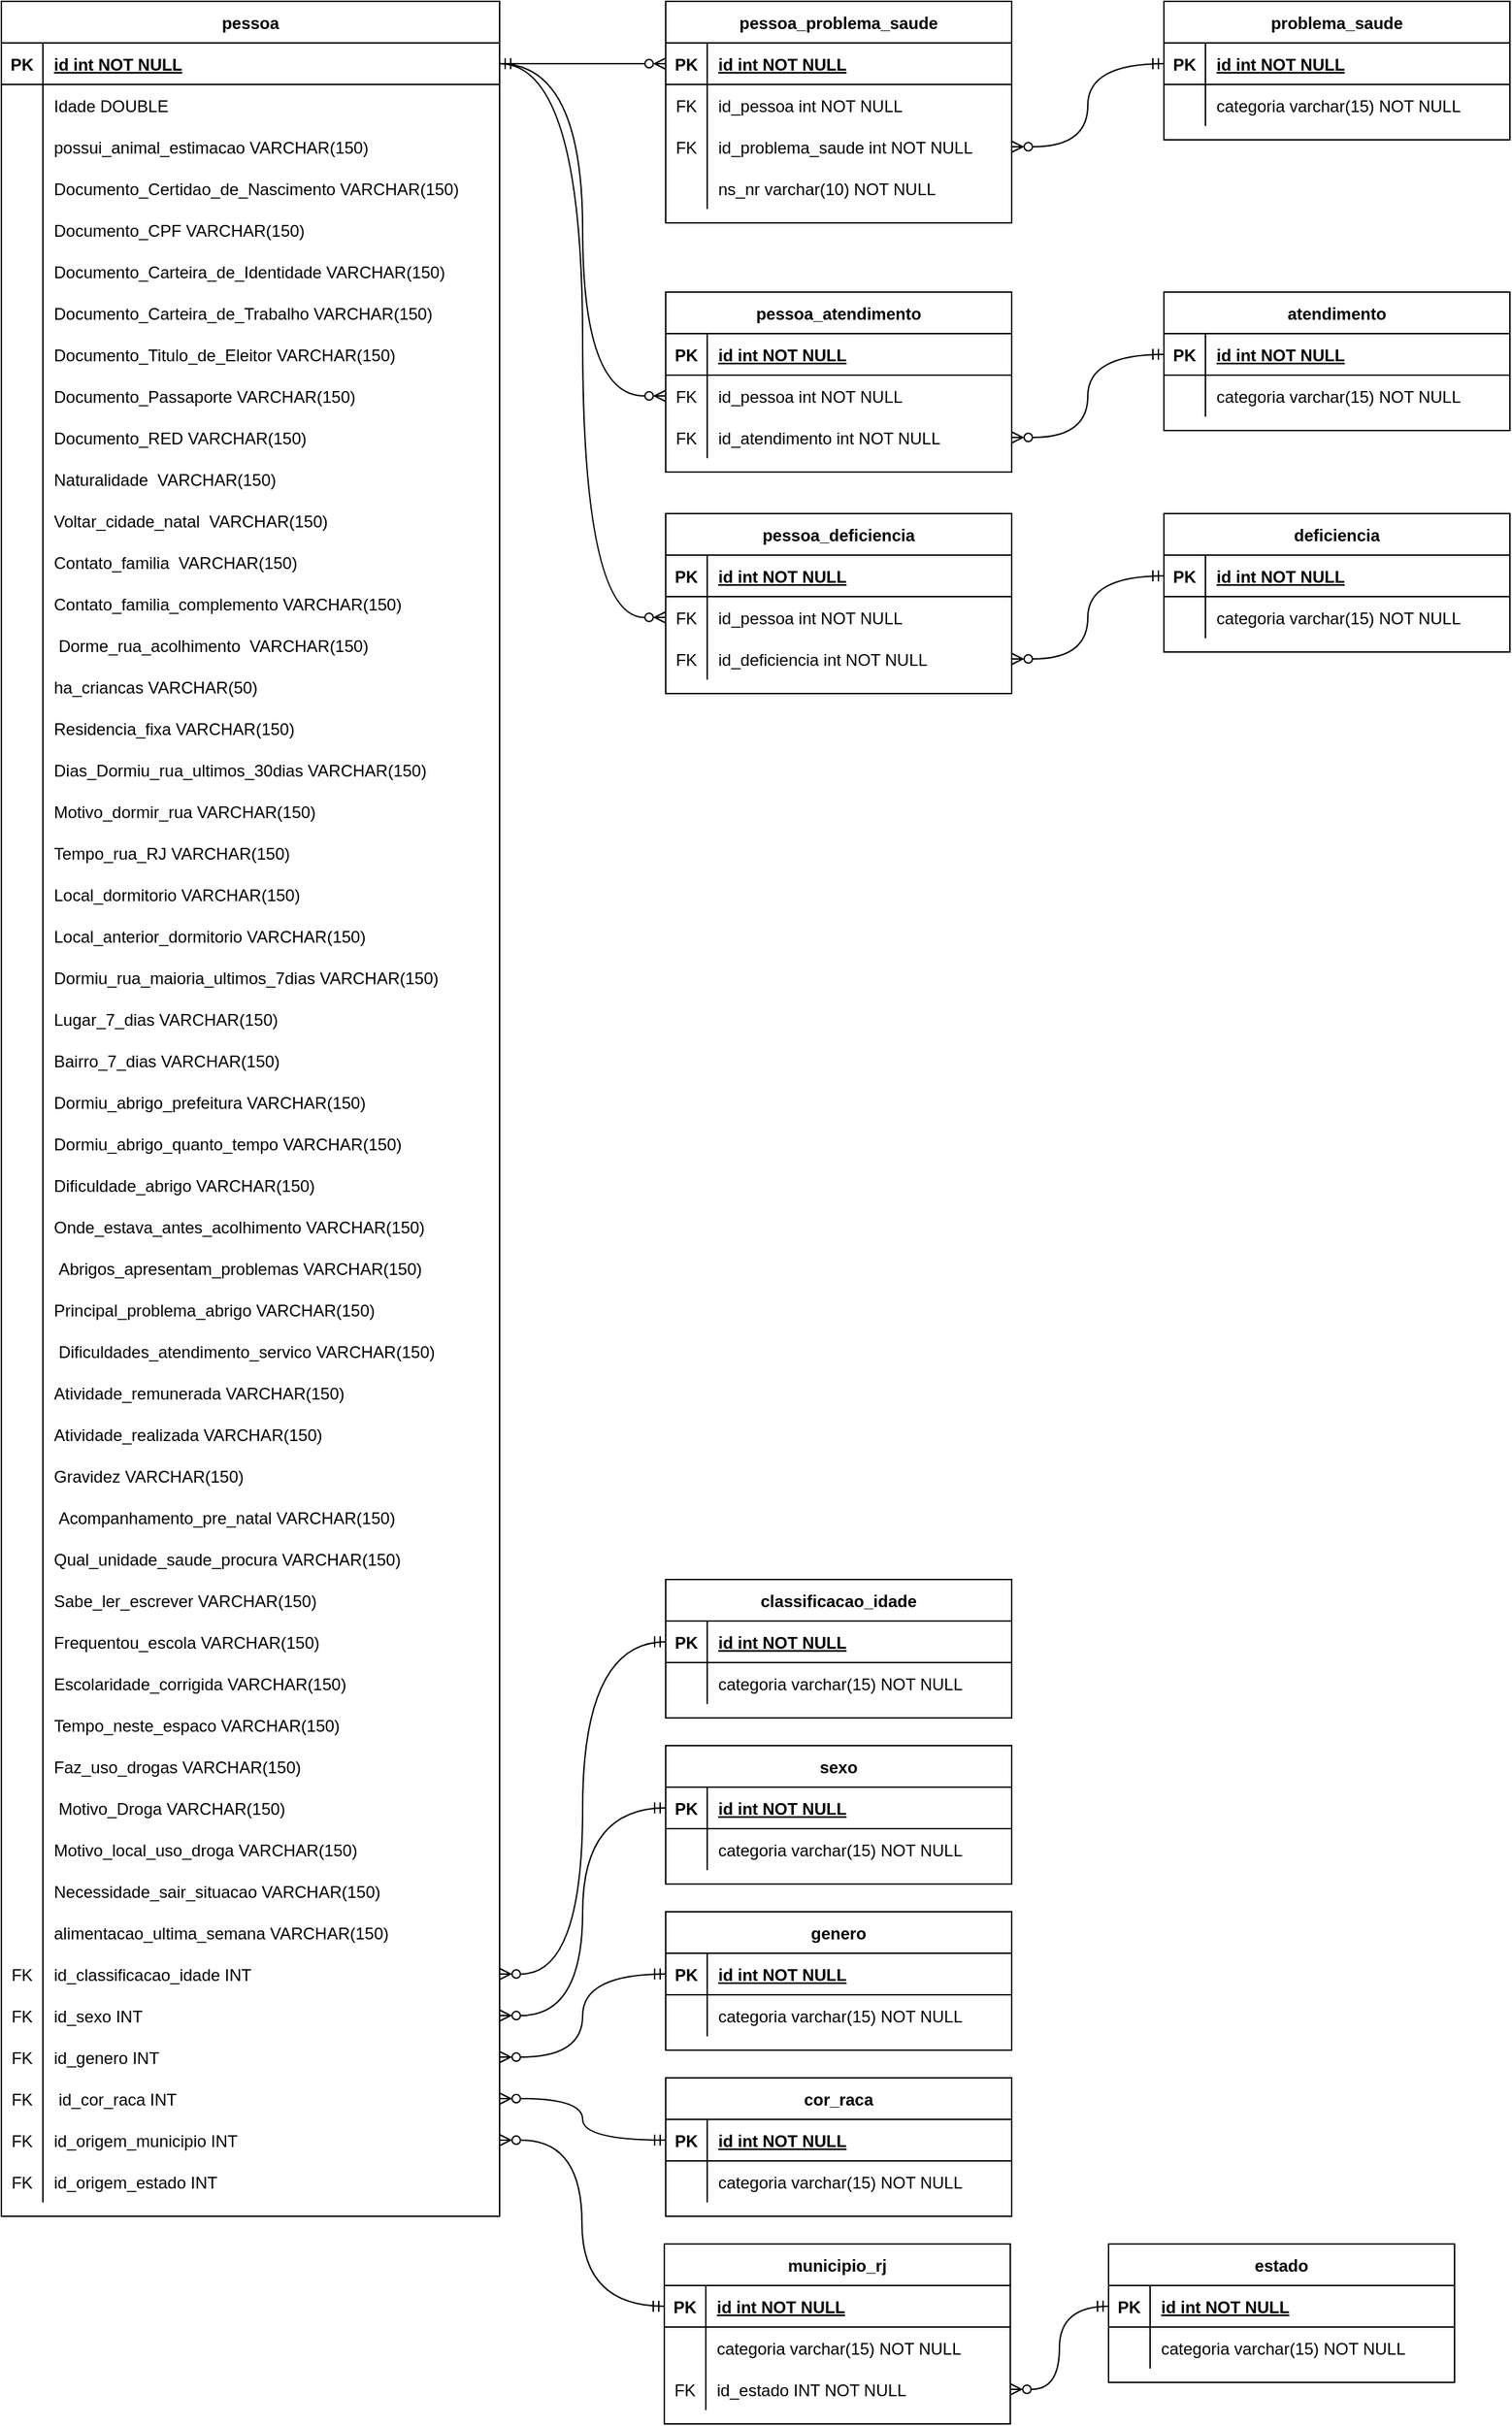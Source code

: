 <mxfile version="21.5.2" type="device">
  <diagram id="R2lEEEUBdFMjLlhIrx00" name="Page-1">
    <mxGraphModel dx="1434" dy="754" grid="1" gridSize="10" guides="1" tooltips="1" connect="1" arrows="1" fold="1" page="1" pageScale="1" pageWidth="850" pageHeight="1100" math="0" shadow="0" extFonts="Permanent Marker^https://fonts.googleapis.com/css?family=Permanent+Marker">
      <root>
        <mxCell id="0" />
        <mxCell id="1" parent="0" />
        <mxCell id="C-vyLk0tnHw3VtMMgP7b-2" value="pessoa" style="shape=table;startSize=30;container=1;collapsible=1;childLayout=tableLayout;fixedRows=1;rowLines=0;fontStyle=1;align=center;resizeLast=1;" parent="1" vertex="1">
          <mxGeometry x="320" y="120" width="360" height="1600" as="geometry" />
        </mxCell>
        <mxCell id="C-vyLk0tnHw3VtMMgP7b-3" value="" style="shape=partialRectangle;collapsible=0;dropTarget=0;pointerEvents=0;fillColor=none;points=[[0,0.5],[1,0.5]];portConstraint=eastwest;top=0;left=0;right=0;bottom=1;" parent="C-vyLk0tnHw3VtMMgP7b-2" vertex="1">
          <mxGeometry y="30" width="360" height="30" as="geometry" />
        </mxCell>
        <mxCell id="C-vyLk0tnHw3VtMMgP7b-4" value="PK" style="shape=partialRectangle;overflow=hidden;connectable=0;fillColor=none;top=0;left=0;bottom=0;right=0;fontStyle=1;" parent="C-vyLk0tnHw3VtMMgP7b-3" vertex="1">
          <mxGeometry width="30" height="30" as="geometry">
            <mxRectangle width="30" height="30" as="alternateBounds" />
          </mxGeometry>
        </mxCell>
        <mxCell id="C-vyLk0tnHw3VtMMgP7b-5" value="id int NOT NULL " style="shape=partialRectangle;overflow=hidden;connectable=0;fillColor=none;top=0;left=0;bottom=0;right=0;align=left;spacingLeft=6;fontStyle=5;" parent="C-vyLk0tnHw3VtMMgP7b-3" vertex="1">
          <mxGeometry x="30" width="330" height="30" as="geometry">
            <mxRectangle width="330" height="30" as="alternateBounds" />
          </mxGeometry>
        </mxCell>
        <mxCell id="zD1IvK4X1fpqr1oey1Ug-43" style="shape=partialRectangle;collapsible=0;dropTarget=0;pointerEvents=0;fillColor=none;points=[[0,0.5],[1,0.5]];portConstraint=eastwest;top=0;left=0;right=0;bottom=0;" parent="C-vyLk0tnHw3VtMMgP7b-2" vertex="1">
          <mxGeometry y="60" width="360" height="30" as="geometry" />
        </mxCell>
        <mxCell id="zD1IvK4X1fpqr1oey1Ug-44" style="shape=partialRectangle;overflow=hidden;connectable=0;fillColor=none;top=0;left=0;bottom=0;right=0;" parent="zD1IvK4X1fpqr1oey1Ug-43" vertex="1">
          <mxGeometry width="30" height="30" as="geometry">
            <mxRectangle width="30" height="30" as="alternateBounds" />
          </mxGeometry>
        </mxCell>
        <mxCell id="zD1IvK4X1fpqr1oey1Ug-45" value="Idade DOUBLE" style="shape=partialRectangle;overflow=hidden;connectable=0;fillColor=none;top=0;left=0;bottom=0;right=0;align=left;spacingLeft=6;" parent="zD1IvK4X1fpqr1oey1Ug-43" vertex="1">
          <mxGeometry x="30" width="330" height="30" as="geometry">
            <mxRectangle width="330" height="30" as="alternateBounds" />
          </mxGeometry>
        </mxCell>
        <mxCell id="zD1IvK4X1fpqr1oey1Ug-37" style="shape=partialRectangle;collapsible=0;dropTarget=0;pointerEvents=0;fillColor=none;points=[[0,0.5],[1,0.5]];portConstraint=eastwest;top=0;left=0;right=0;bottom=0;" parent="C-vyLk0tnHw3VtMMgP7b-2" vertex="1">
          <mxGeometry y="90" width="360" height="30" as="geometry" />
        </mxCell>
        <mxCell id="zD1IvK4X1fpqr1oey1Ug-38" value="" style="shape=partialRectangle;overflow=hidden;connectable=0;fillColor=none;top=0;left=0;bottom=0;right=0;" parent="zD1IvK4X1fpqr1oey1Ug-37" vertex="1">
          <mxGeometry width="30" height="30" as="geometry">
            <mxRectangle width="30" height="30" as="alternateBounds" />
          </mxGeometry>
        </mxCell>
        <mxCell id="zD1IvK4X1fpqr1oey1Ug-39" value="possui_animal_estimacao VARCHAR(150)" style="shape=partialRectangle;overflow=hidden;connectable=0;fillColor=none;top=0;left=0;bottom=0;right=0;align=left;spacingLeft=6;" parent="zD1IvK4X1fpqr1oey1Ug-37" vertex="1">
          <mxGeometry x="30" width="330" height="30" as="geometry">
            <mxRectangle width="330" height="30" as="alternateBounds" />
          </mxGeometry>
        </mxCell>
        <mxCell id="-yBLlndK4f-Hnxx_IN44-1" style="shape=partialRectangle;collapsible=0;dropTarget=0;pointerEvents=0;fillColor=none;points=[[0,0.5],[1,0.5]];portConstraint=eastwest;top=0;left=0;right=0;bottom=0;" parent="C-vyLk0tnHw3VtMMgP7b-2" vertex="1">
          <mxGeometry y="120" width="360" height="30" as="geometry" />
        </mxCell>
        <mxCell id="-yBLlndK4f-Hnxx_IN44-2" value="" style="shape=partialRectangle;overflow=hidden;connectable=0;fillColor=none;top=0;left=0;bottom=0;right=0;" parent="-yBLlndK4f-Hnxx_IN44-1" vertex="1">
          <mxGeometry width="30" height="30" as="geometry">
            <mxRectangle width="30" height="30" as="alternateBounds" />
          </mxGeometry>
        </mxCell>
        <mxCell id="-yBLlndK4f-Hnxx_IN44-3" value="Documento_Certidao_de_Nascimento VARCHAR(150)" style="shape=partialRectangle;overflow=hidden;connectable=0;fillColor=none;top=0;left=0;bottom=0;right=0;align=left;spacingLeft=6;" parent="-yBLlndK4f-Hnxx_IN44-1" vertex="1">
          <mxGeometry x="30" width="330" height="30" as="geometry">
            <mxRectangle width="330" height="30" as="alternateBounds" />
          </mxGeometry>
        </mxCell>
        <mxCell id="zD1IvK4X1fpqr1oey1Ug-34" style="shape=partialRectangle;collapsible=0;dropTarget=0;pointerEvents=0;fillColor=none;points=[[0,0.5],[1,0.5]];portConstraint=eastwest;top=0;left=0;right=0;bottom=0;" parent="C-vyLk0tnHw3VtMMgP7b-2" vertex="1">
          <mxGeometry y="150" width="360" height="30" as="geometry" />
        </mxCell>
        <mxCell id="zD1IvK4X1fpqr1oey1Ug-35" value="" style="shape=partialRectangle;overflow=hidden;connectable=0;fillColor=none;top=0;left=0;bottom=0;right=0;" parent="zD1IvK4X1fpqr1oey1Ug-34" vertex="1">
          <mxGeometry width="30" height="30" as="geometry">
            <mxRectangle width="30" height="30" as="alternateBounds" />
          </mxGeometry>
        </mxCell>
        <mxCell id="zD1IvK4X1fpqr1oey1Ug-36" value="Documento_CPF VARCHAR(150)" style="shape=partialRectangle;overflow=hidden;connectable=0;fillColor=none;top=0;left=0;bottom=0;right=0;align=left;spacingLeft=6;" parent="zD1IvK4X1fpqr1oey1Ug-34" vertex="1">
          <mxGeometry x="30" width="330" height="30" as="geometry">
            <mxRectangle width="330" height="30" as="alternateBounds" />
          </mxGeometry>
        </mxCell>
        <mxCell id="zD1IvK4X1fpqr1oey1Ug-31" style="shape=partialRectangle;collapsible=0;dropTarget=0;pointerEvents=0;fillColor=none;points=[[0,0.5],[1,0.5]];portConstraint=eastwest;top=0;left=0;right=0;bottom=0;" parent="C-vyLk0tnHw3VtMMgP7b-2" vertex="1">
          <mxGeometry y="180" width="360" height="30" as="geometry" />
        </mxCell>
        <mxCell id="zD1IvK4X1fpqr1oey1Ug-32" value="" style="shape=partialRectangle;overflow=hidden;connectable=0;fillColor=none;top=0;left=0;bottom=0;right=0;" parent="zD1IvK4X1fpqr1oey1Ug-31" vertex="1">
          <mxGeometry width="30" height="30" as="geometry">
            <mxRectangle width="30" height="30" as="alternateBounds" />
          </mxGeometry>
        </mxCell>
        <mxCell id="zD1IvK4X1fpqr1oey1Ug-33" value="Documento_Carteira_de_Identidade VARCHAR(150)" style="shape=partialRectangle;overflow=hidden;connectable=0;fillColor=none;top=0;left=0;bottom=0;right=0;align=left;spacingLeft=6;" parent="zD1IvK4X1fpqr1oey1Ug-31" vertex="1">
          <mxGeometry x="30" width="330" height="30" as="geometry">
            <mxRectangle width="330" height="30" as="alternateBounds" />
          </mxGeometry>
        </mxCell>
        <mxCell id="zD1IvK4X1fpqr1oey1Ug-28" style="shape=partialRectangle;collapsible=0;dropTarget=0;pointerEvents=0;fillColor=none;points=[[0,0.5],[1,0.5]];portConstraint=eastwest;top=0;left=0;right=0;bottom=0;" parent="C-vyLk0tnHw3VtMMgP7b-2" vertex="1">
          <mxGeometry y="210" width="360" height="30" as="geometry" />
        </mxCell>
        <mxCell id="zD1IvK4X1fpqr1oey1Ug-29" style="shape=partialRectangle;overflow=hidden;connectable=0;fillColor=none;top=0;left=0;bottom=0;right=0;" parent="zD1IvK4X1fpqr1oey1Ug-28" vertex="1">
          <mxGeometry width="30" height="30" as="geometry">
            <mxRectangle width="30" height="30" as="alternateBounds" />
          </mxGeometry>
        </mxCell>
        <mxCell id="zD1IvK4X1fpqr1oey1Ug-30" value="Documento_Carteira_de_Trabalho VARCHAR(150)" style="shape=partialRectangle;overflow=hidden;connectable=0;fillColor=none;top=0;left=0;bottom=0;right=0;align=left;spacingLeft=6;" parent="zD1IvK4X1fpqr1oey1Ug-28" vertex="1">
          <mxGeometry x="30" width="330" height="30" as="geometry">
            <mxRectangle width="330" height="30" as="alternateBounds" />
          </mxGeometry>
        </mxCell>
        <mxCell id="zD1IvK4X1fpqr1oey1Ug-25" style="shape=partialRectangle;collapsible=0;dropTarget=0;pointerEvents=0;fillColor=none;points=[[0,0.5],[1,0.5]];portConstraint=eastwest;top=0;left=0;right=0;bottom=0;" parent="C-vyLk0tnHw3VtMMgP7b-2" vertex="1">
          <mxGeometry y="240" width="360" height="30" as="geometry" />
        </mxCell>
        <mxCell id="zD1IvK4X1fpqr1oey1Ug-26" value="" style="shape=partialRectangle;overflow=hidden;connectable=0;fillColor=none;top=0;left=0;bottom=0;right=0;" parent="zD1IvK4X1fpqr1oey1Ug-25" vertex="1">
          <mxGeometry width="30" height="30" as="geometry">
            <mxRectangle width="30" height="30" as="alternateBounds" />
          </mxGeometry>
        </mxCell>
        <mxCell id="zD1IvK4X1fpqr1oey1Ug-27" value="Documento_Titulo_de_Eleitor&#x9; VARCHAR(150)" style="shape=partialRectangle;overflow=hidden;connectable=0;fillColor=none;top=0;left=0;bottom=0;right=0;align=left;spacingLeft=6;" parent="zD1IvK4X1fpqr1oey1Ug-25" vertex="1">
          <mxGeometry x="30" width="330" height="30" as="geometry">
            <mxRectangle width="330" height="30" as="alternateBounds" />
          </mxGeometry>
        </mxCell>
        <mxCell id="zD1IvK4X1fpqr1oey1Ug-22" style="shape=partialRectangle;collapsible=0;dropTarget=0;pointerEvents=0;fillColor=none;points=[[0,0.5],[1,0.5]];portConstraint=eastwest;top=0;left=0;right=0;bottom=0;" parent="C-vyLk0tnHw3VtMMgP7b-2" vertex="1">
          <mxGeometry y="270" width="360" height="30" as="geometry" />
        </mxCell>
        <mxCell id="zD1IvK4X1fpqr1oey1Ug-23" value="" style="shape=partialRectangle;overflow=hidden;connectable=0;fillColor=none;top=0;left=0;bottom=0;right=0;" parent="zD1IvK4X1fpqr1oey1Ug-22" vertex="1">
          <mxGeometry width="30" height="30" as="geometry">
            <mxRectangle width="30" height="30" as="alternateBounds" />
          </mxGeometry>
        </mxCell>
        <mxCell id="zD1IvK4X1fpqr1oey1Ug-24" value="Documento_Passaporte VARCHAR(150)" style="shape=partialRectangle;overflow=hidden;connectable=0;fillColor=none;top=0;left=0;bottom=0;right=0;align=left;spacingLeft=6;" parent="zD1IvK4X1fpqr1oey1Ug-22" vertex="1">
          <mxGeometry x="30" width="330" height="30" as="geometry">
            <mxRectangle width="330" height="30" as="alternateBounds" />
          </mxGeometry>
        </mxCell>
        <mxCell id="zD1IvK4X1fpqr1oey1Ug-19" style="shape=partialRectangle;collapsible=0;dropTarget=0;pointerEvents=0;fillColor=none;points=[[0,0.5],[1,0.5]];portConstraint=eastwest;top=0;left=0;right=0;bottom=0;" parent="C-vyLk0tnHw3VtMMgP7b-2" vertex="1">
          <mxGeometry y="300" width="360" height="30" as="geometry" />
        </mxCell>
        <mxCell id="zD1IvK4X1fpqr1oey1Ug-20" value="" style="shape=partialRectangle;overflow=hidden;connectable=0;fillColor=none;top=0;left=0;bottom=0;right=0;" parent="zD1IvK4X1fpqr1oey1Ug-19" vertex="1">
          <mxGeometry width="30" height="30" as="geometry">
            <mxRectangle width="30" height="30" as="alternateBounds" />
          </mxGeometry>
        </mxCell>
        <mxCell id="zD1IvK4X1fpqr1oey1Ug-21" value="Documento_RED VARCHAR(150)" style="shape=partialRectangle;overflow=hidden;connectable=0;fillColor=none;top=0;left=0;bottom=0;right=0;align=left;spacingLeft=6;" parent="zD1IvK4X1fpqr1oey1Ug-19" vertex="1">
          <mxGeometry x="30" width="330" height="30" as="geometry">
            <mxRectangle width="330" height="30" as="alternateBounds" />
          </mxGeometry>
        </mxCell>
        <mxCell id="zD1IvK4X1fpqr1oey1Ug-16" style="shape=partialRectangle;collapsible=0;dropTarget=0;pointerEvents=0;fillColor=none;points=[[0,0.5],[1,0.5]];portConstraint=eastwest;top=0;left=0;right=0;bottom=0;" parent="C-vyLk0tnHw3VtMMgP7b-2" vertex="1">
          <mxGeometry y="330" width="360" height="30" as="geometry" />
        </mxCell>
        <mxCell id="zD1IvK4X1fpqr1oey1Ug-17" value="" style="shape=partialRectangle;overflow=hidden;connectable=0;fillColor=none;top=0;left=0;bottom=0;right=0;" parent="zD1IvK4X1fpqr1oey1Ug-16" vertex="1">
          <mxGeometry width="30" height="30" as="geometry">
            <mxRectangle width="30" height="30" as="alternateBounds" />
          </mxGeometry>
        </mxCell>
        <mxCell id="zD1IvK4X1fpqr1oey1Ug-18" value="Naturalidade  VARCHAR(150)" style="shape=partialRectangle;overflow=hidden;connectable=0;fillColor=none;top=0;left=0;bottom=0;right=0;align=left;spacingLeft=6;" parent="zD1IvK4X1fpqr1oey1Ug-16" vertex="1">
          <mxGeometry x="30" width="330" height="30" as="geometry">
            <mxRectangle width="330" height="30" as="alternateBounds" />
          </mxGeometry>
        </mxCell>
        <mxCell id="zD1IvK4X1fpqr1oey1Ug-13" style="shape=partialRectangle;collapsible=0;dropTarget=0;pointerEvents=0;fillColor=none;points=[[0,0.5],[1,0.5]];portConstraint=eastwest;top=0;left=0;right=0;bottom=0;" parent="C-vyLk0tnHw3VtMMgP7b-2" vertex="1">
          <mxGeometry y="360" width="360" height="30" as="geometry" />
        </mxCell>
        <mxCell id="zD1IvK4X1fpqr1oey1Ug-14" value="" style="shape=partialRectangle;overflow=hidden;connectable=0;fillColor=none;top=0;left=0;bottom=0;right=0;" parent="zD1IvK4X1fpqr1oey1Ug-13" vertex="1">
          <mxGeometry width="30" height="30" as="geometry">
            <mxRectangle width="30" height="30" as="alternateBounds" />
          </mxGeometry>
        </mxCell>
        <mxCell id="zD1IvK4X1fpqr1oey1Ug-15" value="Voltar_cidade_natal  VARCHAR(150)" style="shape=partialRectangle;overflow=hidden;connectable=0;fillColor=none;top=0;left=0;bottom=0;right=0;align=left;spacingLeft=6;" parent="zD1IvK4X1fpqr1oey1Ug-13" vertex="1">
          <mxGeometry x="30" width="330" height="30" as="geometry">
            <mxRectangle width="330" height="30" as="alternateBounds" />
          </mxGeometry>
        </mxCell>
        <mxCell id="zD1IvK4X1fpqr1oey1Ug-10" style="shape=partialRectangle;collapsible=0;dropTarget=0;pointerEvents=0;fillColor=none;points=[[0,0.5],[1,0.5]];portConstraint=eastwest;top=0;left=0;right=0;bottom=0;" parent="C-vyLk0tnHw3VtMMgP7b-2" vertex="1">
          <mxGeometry y="390" width="360" height="30" as="geometry" />
        </mxCell>
        <mxCell id="zD1IvK4X1fpqr1oey1Ug-11" value="" style="shape=partialRectangle;overflow=hidden;connectable=0;fillColor=none;top=0;left=0;bottom=0;right=0;" parent="zD1IvK4X1fpqr1oey1Ug-10" vertex="1">
          <mxGeometry width="30" height="30" as="geometry">
            <mxRectangle width="30" height="30" as="alternateBounds" />
          </mxGeometry>
        </mxCell>
        <mxCell id="zD1IvK4X1fpqr1oey1Ug-12" value="Contato_familia  VARCHAR(150)" style="shape=partialRectangle;overflow=hidden;connectable=0;fillColor=none;top=0;left=0;bottom=0;right=0;align=left;spacingLeft=6;" parent="zD1IvK4X1fpqr1oey1Ug-10" vertex="1">
          <mxGeometry x="30" width="330" height="30" as="geometry">
            <mxRectangle width="330" height="30" as="alternateBounds" />
          </mxGeometry>
        </mxCell>
        <mxCell id="zD1IvK4X1fpqr1oey1Ug-7" style="shape=partialRectangle;collapsible=0;dropTarget=0;pointerEvents=0;fillColor=none;points=[[0,0.5],[1,0.5]];portConstraint=eastwest;top=0;left=0;right=0;bottom=0;" parent="C-vyLk0tnHw3VtMMgP7b-2" vertex="1">
          <mxGeometry y="420" width="360" height="30" as="geometry" />
        </mxCell>
        <mxCell id="zD1IvK4X1fpqr1oey1Ug-8" value="" style="shape=partialRectangle;overflow=hidden;connectable=0;fillColor=none;top=0;left=0;bottom=0;right=0;" parent="zD1IvK4X1fpqr1oey1Ug-7" vertex="1">
          <mxGeometry width="30" height="30" as="geometry">
            <mxRectangle width="30" height="30" as="alternateBounds" />
          </mxGeometry>
        </mxCell>
        <mxCell id="zD1IvK4X1fpqr1oey1Ug-9" value="Contato_familia_complemento VARCHAR(150)" style="shape=partialRectangle;overflow=hidden;connectable=0;fillColor=none;top=0;left=0;bottom=0;right=0;align=left;spacingLeft=6;" parent="zD1IvK4X1fpqr1oey1Ug-7" vertex="1">
          <mxGeometry x="30" width="330" height="30" as="geometry">
            <mxRectangle width="330" height="30" as="alternateBounds" />
          </mxGeometry>
        </mxCell>
        <mxCell id="zD1IvK4X1fpqr1oey1Ug-4" style="shape=partialRectangle;collapsible=0;dropTarget=0;pointerEvents=0;fillColor=none;points=[[0,0.5],[1,0.5]];portConstraint=eastwest;top=0;left=0;right=0;bottom=0;" parent="C-vyLk0tnHw3VtMMgP7b-2" vertex="1">
          <mxGeometry y="450" width="360" height="30" as="geometry" />
        </mxCell>
        <mxCell id="zD1IvK4X1fpqr1oey1Ug-5" value="" style="shape=partialRectangle;overflow=hidden;connectable=0;fillColor=none;top=0;left=0;bottom=0;right=0;" parent="zD1IvK4X1fpqr1oey1Ug-4" vertex="1">
          <mxGeometry width="30" height="30" as="geometry">
            <mxRectangle width="30" height="30" as="alternateBounds" />
          </mxGeometry>
        </mxCell>
        <mxCell id="zD1IvK4X1fpqr1oey1Ug-6" value=" Dorme_rua_acolhimento  VARCHAR(150)" style="shape=partialRectangle;overflow=hidden;connectable=0;fillColor=none;top=0;left=0;bottom=0;right=0;align=left;spacingLeft=6;" parent="zD1IvK4X1fpqr1oey1Ug-4" vertex="1">
          <mxGeometry x="30" width="330" height="30" as="geometry">
            <mxRectangle width="330" height="30" as="alternateBounds" />
          </mxGeometry>
        </mxCell>
        <mxCell id="zD1IvK4X1fpqr1oey1Ug-172" style="shape=partialRectangle;collapsible=0;dropTarget=0;pointerEvents=0;fillColor=none;points=[[0,0.5],[1,0.5]];portConstraint=eastwest;top=0;left=0;right=0;bottom=0;" parent="C-vyLk0tnHw3VtMMgP7b-2" vertex="1">
          <mxGeometry y="480" width="360" height="30" as="geometry" />
        </mxCell>
        <mxCell id="zD1IvK4X1fpqr1oey1Ug-173" value="" style="shape=partialRectangle;overflow=hidden;connectable=0;fillColor=none;top=0;left=0;bottom=0;right=0;" parent="zD1IvK4X1fpqr1oey1Ug-172" vertex="1">
          <mxGeometry width="30" height="30" as="geometry">
            <mxRectangle width="30" height="30" as="alternateBounds" />
          </mxGeometry>
        </mxCell>
        <mxCell id="zD1IvK4X1fpqr1oey1Ug-174" value="ha_criancas&#x9; VARCHAR(50)" style="shape=partialRectangle;overflow=hidden;connectable=0;fillColor=none;top=0;left=0;bottom=0;right=0;align=left;spacingLeft=6;" parent="zD1IvK4X1fpqr1oey1Ug-172" vertex="1">
          <mxGeometry x="30" width="330" height="30" as="geometry">
            <mxRectangle width="330" height="30" as="alternateBounds" />
          </mxGeometry>
        </mxCell>
        <mxCell id="zD1IvK4X1fpqr1oey1Ug-1" style="shape=partialRectangle;collapsible=0;dropTarget=0;pointerEvents=0;fillColor=none;points=[[0,0.5],[1,0.5]];portConstraint=eastwest;top=0;left=0;right=0;bottom=0;" parent="C-vyLk0tnHw3VtMMgP7b-2" vertex="1">
          <mxGeometry y="510" width="360" height="30" as="geometry" />
        </mxCell>
        <mxCell id="zD1IvK4X1fpqr1oey1Ug-2" value="" style="shape=partialRectangle;overflow=hidden;connectable=0;fillColor=none;top=0;left=0;bottom=0;right=0;" parent="zD1IvK4X1fpqr1oey1Ug-1" vertex="1">
          <mxGeometry width="30" height="30" as="geometry">
            <mxRectangle width="30" height="30" as="alternateBounds" />
          </mxGeometry>
        </mxCell>
        <mxCell id="zD1IvK4X1fpqr1oey1Ug-3" value="Residencia_fixa VARCHAR(150)" style="shape=partialRectangle;overflow=hidden;connectable=0;fillColor=none;top=0;left=0;bottom=0;right=0;align=left;spacingLeft=6;" parent="zD1IvK4X1fpqr1oey1Ug-1" vertex="1">
          <mxGeometry x="30" width="330" height="30" as="geometry">
            <mxRectangle width="330" height="30" as="alternateBounds" />
          </mxGeometry>
        </mxCell>
        <mxCell id="zD1IvK4X1fpqr1oey1Ug-169" style="shape=partialRectangle;collapsible=0;dropTarget=0;pointerEvents=0;fillColor=none;points=[[0,0.5],[1,0.5]];portConstraint=eastwest;top=0;left=0;right=0;bottom=0;" parent="C-vyLk0tnHw3VtMMgP7b-2" vertex="1">
          <mxGeometry y="540" width="360" height="30" as="geometry" />
        </mxCell>
        <mxCell id="zD1IvK4X1fpqr1oey1Ug-170" style="shape=partialRectangle;overflow=hidden;connectable=0;fillColor=none;top=0;left=0;bottom=0;right=0;" parent="zD1IvK4X1fpqr1oey1Ug-169" vertex="1">
          <mxGeometry width="30" height="30" as="geometry">
            <mxRectangle width="30" height="30" as="alternateBounds" />
          </mxGeometry>
        </mxCell>
        <mxCell id="zD1IvK4X1fpqr1oey1Ug-171" value="Dias_Dormiu_rua_ultimos_30dias VARCHAR(150)" style="shape=partialRectangle;overflow=hidden;connectable=0;fillColor=none;top=0;left=0;bottom=0;right=0;align=left;spacingLeft=6;" parent="zD1IvK4X1fpqr1oey1Ug-169" vertex="1">
          <mxGeometry x="30" width="330" height="30" as="geometry">
            <mxRectangle width="330" height="30" as="alternateBounds" />
          </mxGeometry>
        </mxCell>
        <mxCell id="zD1IvK4X1fpqr1oey1Ug-163" style="shape=partialRectangle;collapsible=0;dropTarget=0;pointerEvents=0;fillColor=none;points=[[0,0.5],[1,0.5]];portConstraint=eastwest;top=0;left=0;right=0;bottom=0;" parent="C-vyLk0tnHw3VtMMgP7b-2" vertex="1">
          <mxGeometry y="570" width="360" height="30" as="geometry" />
        </mxCell>
        <mxCell id="zD1IvK4X1fpqr1oey1Ug-164" style="shape=partialRectangle;overflow=hidden;connectable=0;fillColor=none;top=0;left=0;bottom=0;right=0;" parent="zD1IvK4X1fpqr1oey1Ug-163" vertex="1">
          <mxGeometry width="30" height="30" as="geometry">
            <mxRectangle width="30" height="30" as="alternateBounds" />
          </mxGeometry>
        </mxCell>
        <mxCell id="zD1IvK4X1fpqr1oey1Ug-165" value="Motivo_dormir_rua VARCHAR(150)" style="shape=partialRectangle;overflow=hidden;connectable=0;fillColor=none;top=0;left=0;bottom=0;right=0;align=left;spacingLeft=6;" parent="zD1IvK4X1fpqr1oey1Ug-163" vertex="1">
          <mxGeometry x="30" width="330" height="30" as="geometry">
            <mxRectangle width="330" height="30" as="alternateBounds" />
          </mxGeometry>
        </mxCell>
        <mxCell id="zD1IvK4X1fpqr1oey1Ug-160" style="shape=partialRectangle;collapsible=0;dropTarget=0;pointerEvents=0;fillColor=none;points=[[0,0.5],[1,0.5]];portConstraint=eastwest;top=0;left=0;right=0;bottom=0;" parent="C-vyLk0tnHw3VtMMgP7b-2" vertex="1">
          <mxGeometry y="600" width="360" height="30" as="geometry" />
        </mxCell>
        <mxCell id="zD1IvK4X1fpqr1oey1Ug-161" style="shape=partialRectangle;overflow=hidden;connectable=0;fillColor=none;top=0;left=0;bottom=0;right=0;" parent="zD1IvK4X1fpqr1oey1Ug-160" vertex="1">
          <mxGeometry width="30" height="30" as="geometry">
            <mxRectangle width="30" height="30" as="alternateBounds" />
          </mxGeometry>
        </mxCell>
        <mxCell id="zD1IvK4X1fpqr1oey1Ug-162" value="Tempo_rua_RJ VARCHAR(150)" style="shape=partialRectangle;overflow=hidden;connectable=0;fillColor=none;top=0;left=0;bottom=0;right=0;align=left;spacingLeft=6;" parent="zD1IvK4X1fpqr1oey1Ug-160" vertex="1">
          <mxGeometry x="30" width="330" height="30" as="geometry">
            <mxRectangle width="330" height="30" as="alternateBounds" />
          </mxGeometry>
        </mxCell>
        <mxCell id="zD1IvK4X1fpqr1oey1Ug-157" style="shape=partialRectangle;collapsible=0;dropTarget=0;pointerEvents=0;fillColor=none;points=[[0,0.5],[1,0.5]];portConstraint=eastwest;top=0;left=0;right=0;bottom=0;" parent="C-vyLk0tnHw3VtMMgP7b-2" vertex="1">
          <mxGeometry y="630" width="360" height="30" as="geometry" />
        </mxCell>
        <mxCell id="zD1IvK4X1fpqr1oey1Ug-158" style="shape=partialRectangle;overflow=hidden;connectable=0;fillColor=none;top=0;left=0;bottom=0;right=0;" parent="zD1IvK4X1fpqr1oey1Ug-157" vertex="1">
          <mxGeometry width="30" height="30" as="geometry">
            <mxRectangle width="30" height="30" as="alternateBounds" />
          </mxGeometry>
        </mxCell>
        <mxCell id="zD1IvK4X1fpqr1oey1Ug-159" value="Local_dormitorio VARCHAR(150)" style="shape=partialRectangle;overflow=hidden;connectable=0;fillColor=none;top=0;left=0;bottom=0;right=0;align=left;spacingLeft=6;" parent="zD1IvK4X1fpqr1oey1Ug-157" vertex="1">
          <mxGeometry x="30" width="330" height="30" as="geometry">
            <mxRectangle width="330" height="30" as="alternateBounds" />
          </mxGeometry>
        </mxCell>
        <mxCell id="zD1IvK4X1fpqr1oey1Ug-154" style="shape=partialRectangle;collapsible=0;dropTarget=0;pointerEvents=0;fillColor=none;points=[[0,0.5],[1,0.5]];portConstraint=eastwest;top=0;left=0;right=0;bottom=0;" parent="C-vyLk0tnHw3VtMMgP7b-2" vertex="1">
          <mxGeometry y="660" width="360" height="30" as="geometry" />
        </mxCell>
        <mxCell id="zD1IvK4X1fpqr1oey1Ug-155" style="shape=partialRectangle;overflow=hidden;connectable=0;fillColor=none;top=0;left=0;bottom=0;right=0;" parent="zD1IvK4X1fpqr1oey1Ug-154" vertex="1">
          <mxGeometry width="30" height="30" as="geometry">
            <mxRectangle width="30" height="30" as="alternateBounds" />
          </mxGeometry>
        </mxCell>
        <mxCell id="zD1IvK4X1fpqr1oey1Ug-156" value="Local_anterior_dormitorio VARCHAR(150)" style="shape=partialRectangle;overflow=hidden;connectable=0;fillColor=none;top=0;left=0;bottom=0;right=0;align=left;spacingLeft=6;" parent="zD1IvK4X1fpqr1oey1Ug-154" vertex="1">
          <mxGeometry x="30" width="330" height="30" as="geometry">
            <mxRectangle width="330" height="30" as="alternateBounds" />
          </mxGeometry>
        </mxCell>
        <mxCell id="zD1IvK4X1fpqr1oey1Ug-151" style="shape=partialRectangle;collapsible=0;dropTarget=0;pointerEvents=0;fillColor=none;points=[[0,0.5],[1,0.5]];portConstraint=eastwest;top=0;left=0;right=0;bottom=0;" parent="C-vyLk0tnHw3VtMMgP7b-2" vertex="1">
          <mxGeometry y="690" width="360" height="30" as="geometry" />
        </mxCell>
        <mxCell id="zD1IvK4X1fpqr1oey1Ug-152" value="" style="shape=partialRectangle;overflow=hidden;connectable=0;fillColor=none;top=0;left=0;bottom=0;right=0;" parent="zD1IvK4X1fpqr1oey1Ug-151" vertex="1">
          <mxGeometry width="30" height="30" as="geometry">
            <mxRectangle width="30" height="30" as="alternateBounds" />
          </mxGeometry>
        </mxCell>
        <mxCell id="zD1IvK4X1fpqr1oey1Ug-153" value="Dormiu_rua_maioria_ultimos_7dias VARCHAR(150)" style="shape=partialRectangle;overflow=hidden;connectable=0;fillColor=none;top=0;left=0;bottom=0;right=0;align=left;spacingLeft=6;" parent="zD1IvK4X1fpqr1oey1Ug-151" vertex="1">
          <mxGeometry x="30" width="330" height="30" as="geometry">
            <mxRectangle width="330" height="30" as="alternateBounds" />
          </mxGeometry>
        </mxCell>
        <mxCell id="zD1IvK4X1fpqr1oey1Ug-148" style="shape=partialRectangle;collapsible=0;dropTarget=0;pointerEvents=0;fillColor=none;points=[[0,0.5],[1,0.5]];portConstraint=eastwest;top=0;left=0;right=0;bottom=0;" parent="C-vyLk0tnHw3VtMMgP7b-2" vertex="1">
          <mxGeometry y="720" width="360" height="30" as="geometry" />
        </mxCell>
        <mxCell id="zD1IvK4X1fpqr1oey1Ug-149" style="shape=partialRectangle;overflow=hidden;connectable=0;fillColor=none;top=0;left=0;bottom=0;right=0;" parent="zD1IvK4X1fpqr1oey1Ug-148" vertex="1">
          <mxGeometry width="30" height="30" as="geometry">
            <mxRectangle width="30" height="30" as="alternateBounds" />
          </mxGeometry>
        </mxCell>
        <mxCell id="zD1IvK4X1fpqr1oey1Ug-150" value="Lugar_7_dias VARCHAR(150)" style="shape=partialRectangle;overflow=hidden;connectable=0;fillColor=none;top=0;left=0;bottom=0;right=0;align=left;spacingLeft=6;" parent="zD1IvK4X1fpqr1oey1Ug-148" vertex="1">
          <mxGeometry x="30" width="330" height="30" as="geometry">
            <mxRectangle width="330" height="30" as="alternateBounds" />
          </mxGeometry>
        </mxCell>
        <mxCell id="zD1IvK4X1fpqr1oey1Ug-145" style="shape=partialRectangle;collapsible=0;dropTarget=0;pointerEvents=0;fillColor=none;points=[[0,0.5],[1,0.5]];portConstraint=eastwest;top=0;left=0;right=0;bottom=0;" parent="C-vyLk0tnHw3VtMMgP7b-2" vertex="1">
          <mxGeometry y="750" width="360" height="30" as="geometry" />
        </mxCell>
        <mxCell id="zD1IvK4X1fpqr1oey1Ug-146" value="" style="shape=partialRectangle;overflow=hidden;connectable=0;fillColor=none;top=0;left=0;bottom=0;right=0;" parent="zD1IvK4X1fpqr1oey1Ug-145" vertex="1">
          <mxGeometry width="30" height="30" as="geometry">
            <mxRectangle width="30" height="30" as="alternateBounds" />
          </mxGeometry>
        </mxCell>
        <mxCell id="zD1IvK4X1fpqr1oey1Ug-147" value="Bairro_7_dias VARCHAR(150)" style="shape=partialRectangle;overflow=hidden;connectable=0;fillColor=none;top=0;left=0;bottom=0;right=0;align=left;spacingLeft=6;" parent="zD1IvK4X1fpqr1oey1Ug-145" vertex="1">
          <mxGeometry x="30" width="330" height="30" as="geometry">
            <mxRectangle width="330" height="30" as="alternateBounds" />
          </mxGeometry>
        </mxCell>
        <mxCell id="zD1IvK4X1fpqr1oey1Ug-187" style="shape=partialRectangle;collapsible=0;dropTarget=0;pointerEvents=0;fillColor=none;points=[[0,0.5],[1,0.5]];portConstraint=eastwest;top=0;left=0;right=0;bottom=0;" parent="C-vyLk0tnHw3VtMMgP7b-2" vertex="1">
          <mxGeometry y="780" width="360" height="30" as="geometry" />
        </mxCell>
        <mxCell id="zD1IvK4X1fpqr1oey1Ug-188" value="" style="shape=partialRectangle;overflow=hidden;connectable=0;fillColor=none;top=0;left=0;bottom=0;right=0;" parent="zD1IvK4X1fpqr1oey1Ug-187" vertex="1">
          <mxGeometry width="30" height="30" as="geometry">
            <mxRectangle width="30" height="30" as="alternateBounds" />
          </mxGeometry>
        </mxCell>
        <mxCell id="zD1IvK4X1fpqr1oey1Ug-189" value="Dormiu_abrigo_prefeitura VARCHAR(150)" style="shape=partialRectangle;overflow=hidden;connectable=0;fillColor=none;top=0;left=0;bottom=0;right=0;align=left;spacingLeft=6;" parent="zD1IvK4X1fpqr1oey1Ug-187" vertex="1">
          <mxGeometry x="30" width="330" height="30" as="geometry">
            <mxRectangle width="330" height="30" as="alternateBounds" />
          </mxGeometry>
        </mxCell>
        <mxCell id="zD1IvK4X1fpqr1oey1Ug-190" style="shape=partialRectangle;collapsible=0;dropTarget=0;pointerEvents=0;fillColor=none;points=[[0,0.5],[1,0.5]];portConstraint=eastwest;top=0;left=0;right=0;bottom=0;" parent="C-vyLk0tnHw3VtMMgP7b-2" vertex="1">
          <mxGeometry y="810" width="360" height="30" as="geometry" />
        </mxCell>
        <mxCell id="zD1IvK4X1fpqr1oey1Ug-191" value="" style="shape=partialRectangle;overflow=hidden;connectable=0;fillColor=none;top=0;left=0;bottom=0;right=0;" parent="zD1IvK4X1fpqr1oey1Ug-190" vertex="1">
          <mxGeometry width="30" height="30" as="geometry">
            <mxRectangle width="30" height="30" as="alternateBounds" />
          </mxGeometry>
        </mxCell>
        <mxCell id="zD1IvK4X1fpqr1oey1Ug-192" value="Dormiu_abrigo_quanto_tempo&#x9; VARCHAR(150)" style="shape=partialRectangle;overflow=hidden;connectable=0;fillColor=none;top=0;left=0;bottom=0;right=0;align=left;spacingLeft=6;" parent="zD1IvK4X1fpqr1oey1Ug-190" vertex="1">
          <mxGeometry x="30" width="330" height="30" as="geometry">
            <mxRectangle width="330" height="30" as="alternateBounds" />
          </mxGeometry>
        </mxCell>
        <mxCell id="zD1IvK4X1fpqr1oey1Ug-184" style="shape=partialRectangle;collapsible=0;dropTarget=0;pointerEvents=0;fillColor=none;points=[[0,0.5],[1,0.5]];portConstraint=eastwest;top=0;left=0;right=0;bottom=0;" parent="C-vyLk0tnHw3VtMMgP7b-2" vertex="1">
          <mxGeometry y="840" width="360" height="30" as="geometry" />
        </mxCell>
        <mxCell id="zD1IvK4X1fpqr1oey1Ug-185" value="" style="shape=partialRectangle;overflow=hidden;connectable=0;fillColor=none;top=0;left=0;bottom=0;right=0;" parent="zD1IvK4X1fpqr1oey1Ug-184" vertex="1">
          <mxGeometry width="30" height="30" as="geometry">
            <mxRectangle width="30" height="30" as="alternateBounds" />
          </mxGeometry>
        </mxCell>
        <mxCell id="zD1IvK4X1fpqr1oey1Ug-186" value="Dificuldade_abrigo&#x9; VARCHAR(150)" style="shape=partialRectangle;overflow=hidden;connectable=0;fillColor=none;top=0;left=0;bottom=0;right=0;align=left;spacingLeft=6;" parent="zD1IvK4X1fpqr1oey1Ug-184" vertex="1">
          <mxGeometry x="30" width="330" height="30" as="geometry">
            <mxRectangle width="330" height="30" as="alternateBounds" />
          </mxGeometry>
        </mxCell>
        <mxCell id="zD1IvK4X1fpqr1oey1Ug-181" style="shape=partialRectangle;collapsible=0;dropTarget=0;pointerEvents=0;fillColor=none;points=[[0,0.5],[1,0.5]];portConstraint=eastwest;top=0;left=0;right=0;bottom=0;" parent="C-vyLk0tnHw3VtMMgP7b-2" vertex="1">
          <mxGeometry y="870" width="360" height="30" as="geometry" />
        </mxCell>
        <mxCell id="zD1IvK4X1fpqr1oey1Ug-182" value="" style="shape=partialRectangle;overflow=hidden;connectable=0;fillColor=none;top=0;left=0;bottom=0;right=0;" parent="zD1IvK4X1fpqr1oey1Ug-181" vertex="1">
          <mxGeometry width="30" height="30" as="geometry">
            <mxRectangle width="30" height="30" as="alternateBounds" />
          </mxGeometry>
        </mxCell>
        <mxCell id="zD1IvK4X1fpqr1oey1Ug-183" value="Onde_estava_antes_acolhimento VARCHAR(150)" style="shape=partialRectangle;overflow=hidden;connectable=0;fillColor=none;top=0;left=0;bottom=0;right=0;align=left;spacingLeft=6;" parent="zD1IvK4X1fpqr1oey1Ug-181" vertex="1">
          <mxGeometry x="30" width="330" height="30" as="geometry">
            <mxRectangle width="330" height="30" as="alternateBounds" />
          </mxGeometry>
        </mxCell>
        <mxCell id="zD1IvK4X1fpqr1oey1Ug-178" style="shape=partialRectangle;collapsible=0;dropTarget=0;pointerEvents=0;fillColor=none;points=[[0,0.5],[1,0.5]];portConstraint=eastwest;top=0;left=0;right=0;bottom=0;" parent="C-vyLk0tnHw3VtMMgP7b-2" vertex="1">
          <mxGeometry y="900" width="360" height="30" as="geometry" />
        </mxCell>
        <mxCell id="zD1IvK4X1fpqr1oey1Ug-179" value="" style="shape=partialRectangle;overflow=hidden;connectable=0;fillColor=none;top=0;left=0;bottom=0;right=0;" parent="zD1IvK4X1fpqr1oey1Ug-178" vertex="1">
          <mxGeometry width="30" height="30" as="geometry">
            <mxRectangle width="30" height="30" as="alternateBounds" />
          </mxGeometry>
        </mxCell>
        <mxCell id="zD1IvK4X1fpqr1oey1Ug-180" value=" Abrigos_apresentam_problemas VARCHAR(150)" style="shape=partialRectangle;overflow=hidden;connectable=0;fillColor=none;top=0;left=0;bottom=0;right=0;align=left;spacingLeft=6;" parent="zD1IvK4X1fpqr1oey1Ug-178" vertex="1">
          <mxGeometry x="30" width="330" height="30" as="geometry">
            <mxRectangle width="330" height="30" as="alternateBounds" />
          </mxGeometry>
        </mxCell>
        <mxCell id="zD1IvK4X1fpqr1oey1Ug-175" style="shape=partialRectangle;collapsible=0;dropTarget=0;pointerEvents=0;fillColor=none;points=[[0,0.5],[1,0.5]];portConstraint=eastwest;top=0;left=0;right=0;bottom=0;" parent="C-vyLk0tnHw3VtMMgP7b-2" vertex="1">
          <mxGeometry y="930" width="360" height="30" as="geometry" />
        </mxCell>
        <mxCell id="zD1IvK4X1fpqr1oey1Ug-176" value="" style="shape=partialRectangle;overflow=hidden;connectable=0;fillColor=none;top=0;left=0;bottom=0;right=0;" parent="zD1IvK4X1fpqr1oey1Ug-175" vertex="1">
          <mxGeometry width="30" height="30" as="geometry">
            <mxRectangle width="30" height="30" as="alternateBounds" />
          </mxGeometry>
        </mxCell>
        <mxCell id="zD1IvK4X1fpqr1oey1Ug-177" value="Principal_problema_abrigo VARCHAR(150)" style="shape=partialRectangle;overflow=hidden;connectable=0;fillColor=none;top=0;left=0;bottom=0;right=0;align=left;spacingLeft=6;" parent="zD1IvK4X1fpqr1oey1Ug-175" vertex="1">
          <mxGeometry x="30" width="330" height="30" as="geometry">
            <mxRectangle width="330" height="30" as="alternateBounds" />
          </mxGeometry>
        </mxCell>
        <mxCell id="zD1IvK4X1fpqr1oey1Ug-223" style="shape=partialRectangle;collapsible=0;dropTarget=0;pointerEvents=0;fillColor=none;points=[[0,0.5],[1,0.5]];portConstraint=eastwest;top=0;left=0;right=0;bottom=0;" parent="C-vyLk0tnHw3VtMMgP7b-2" vertex="1">
          <mxGeometry y="960" width="360" height="30" as="geometry" />
        </mxCell>
        <mxCell id="zD1IvK4X1fpqr1oey1Ug-224" value="" style="shape=partialRectangle;overflow=hidden;connectable=0;fillColor=none;top=0;left=0;bottom=0;right=0;" parent="zD1IvK4X1fpqr1oey1Ug-223" vertex="1">
          <mxGeometry width="30" height="30" as="geometry">
            <mxRectangle width="30" height="30" as="alternateBounds" />
          </mxGeometry>
        </mxCell>
        <mxCell id="zD1IvK4X1fpqr1oey1Ug-225" value=" Dificuldades_atendimento_servico VARCHAR(150)" style="shape=partialRectangle;overflow=hidden;connectable=0;fillColor=none;top=0;left=0;bottom=0;right=0;align=left;spacingLeft=6;" parent="zD1IvK4X1fpqr1oey1Ug-223" vertex="1">
          <mxGeometry x="30" width="330" height="30" as="geometry">
            <mxRectangle width="330" height="30" as="alternateBounds" />
          </mxGeometry>
        </mxCell>
        <mxCell id="zD1IvK4X1fpqr1oey1Ug-220" style="shape=partialRectangle;collapsible=0;dropTarget=0;pointerEvents=0;fillColor=none;points=[[0,0.5],[1,0.5]];portConstraint=eastwest;top=0;left=0;right=0;bottom=0;" parent="C-vyLk0tnHw3VtMMgP7b-2" vertex="1">
          <mxGeometry y="990" width="360" height="30" as="geometry" />
        </mxCell>
        <mxCell id="zD1IvK4X1fpqr1oey1Ug-221" value="" style="shape=partialRectangle;overflow=hidden;connectable=0;fillColor=none;top=0;left=0;bottom=0;right=0;" parent="zD1IvK4X1fpqr1oey1Ug-220" vertex="1">
          <mxGeometry width="30" height="30" as="geometry">
            <mxRectangle width="30" height="30" as="alternateBounds" />
          </mxGeometry>
        </mxCell>
        <mxCell id="zD1IvK4X1fpqr1oey1Ug-222" value="Atividade_remunerada VARCHAR(150)" style="shape=partialRectangle;overflow=hidden;connectable=0;fillColor=none;top=0;left=0;bottom=0;right=0;align=left;spacingLeft=6;" parent="zD1IvK4X1fpqr1oey1Ug-220" vertex="1">
          <mxGeometry x="30" width="330" height="30" as="geometry">
            <mxRectangle width="330" height="30" as="alternateBounds" />
          </mxGeometry>
        </mxCell>
        <mxCell id="zD1IvK4X1fpqr1oey1Ug-217" style="shape=partialRectangle;collapsible=0;dropTarget=0;pointerEvents=0;fillColor=none;points=[[0,0.5],[1,0.5]];portConstraint=eastwest;top=0;left=0;right=0;bottom=0;" parent="C-vyLk0tnHw3VtMMgP7b-2" vertex="1">
          <mxGeometry y="1020" width="360" height="30" as="geometry" />
        </mxCell>
        <mxCell id="zD1IvK4X1fpqr1oey1Ug-218" value="" style="shape=partialRectangle;overflow=hidden;connectable=0;fillColor=none;top=0;left=0;bottom=0;right=0;" parent="zD1IvK4X1fpqr1oey1Ug-217" vertex="1">
          <mxGeometry width="30" height="30" as="geometry">
            <mxRectangle width="30" height="30" as="alternateBounds" />
          </mxGeometry>
        </mxCell>
        <mxCell id="zD1IvK4X1fpqr1oey1Ug-219" value="Atividade_realizada&#x9; VARCHAR(150)" style="shape=partialRectangle;overflow=hidden;connectable=0;fillColor=none;top=0;left=0;bottom=0;right=0;align=left;spacingLeft=6;" parent="zD1IvK4X1fpqr1oey1Ug-217" vertex="1">
          <mxGeometry x="30" width="330" height="30" as="geometry">
            <mxRectangle width="330" height="30" as="alternateBounds" />
          </mxGeometry>
        </mxCell>
        <mxCell id="zD1IvK4X1fpqr1oey1Ug-214" style="shape=partialRectangle;collapsible=0;dropTarget=0;pointerEvents=0;fillColor=none;points=[[0,0.5],[1,0.5]];portConstraint=eastwest;top=0;left=0;right=0;bottom=0;" parent="C-vyLk0tnHw3VtMMgP7b-2" vertex="1">
          <mxGeometry y="1050" width="360" height="30" as="geometry" />
        </mxCell>
        <mxCell id="zD1IvK4X1fpqr1oey1Ug-215" value="" style="shape=partialRectangle;overflow=hidden;connectable=0;fillColor=none;top=0;left=0;bottom=0;right=0;" parent="zD1IvK4X1fpqr1oey1Ug-214" vertex="1">
          <mxGeometry width="30" height="30" as="geometry">
            <mxRectangle width="30" height="30" as="alternateBounds" />
          </mxGeometry>
        </mxCell>
        <mxCell id="zD1IvK4X1fpqr1oey1Ug-216" value="Gravidez&#x9; VARCHAR(150)" style="shape=partialRectangle;overflow=hidden;connectable=0;fillColor=none;top=0;left=0;bottom=0;right=0;align=left;spacingLeft=6;" parent="zD1IvK4X1fpqr1oey1Ug-214" vertex="1">
          <mxGeometry x="30" width="330" height="30" as="geometry">
            <mxRectangle width="330" height="30" as="alternateBounds" />
          </mxGeometry>
        </mxCell>
        <mxCell id="zD1IvK4X1fpqr1oey1Ug-211" style="shape=partialRectangle;collapsible=0;dropTarget=0;pointerEvents=0;fillColor=none;points=[[0,0.5],[1,0.5]];portConstraint=eastwest;top=0;left=0;right=0;bottom=0;" parent="C-vyLk0tnHw3VtMMgP7b-2" vertex="1">
          <mxGeometry y="1080" width="360" height="30" as="geometry" />
        </mxCell>
        <mxCell id="zD1IvK4X1fpqr1oey1Ug-212" style="shape=partialRectangle;overflow=hidden;connectable=0;fillColor=none;top=0;left=0;bottom=0;right=0;" parent="zD1IvK4X1fpqr1oey1Ug-211" vertex="1">
          <mxGeometry width="30" height="30" as="geometry">
            <mxRectangle width="30" height="30" as="alternateBounds" />
          </mxGeometry>
        </mxCell>
        <mxCell id="zD1IvK4X1fpqr1oey1Ug-213" value=" Acompanhamento_pre_natal VARCHAR(150)" style="shape=partialRectangle;overflow=hidden;connectable=0;fillColor=none;top=0;left=0;bottom=0;right=0;align=left;spacingLeft=6;" parent="zD1IvK4X1fpqr1oey1Ug-211" vertex="1">
          <mxGeometry x="30" width="330" height="30" as="geometry">
            <mxRectangle width="330" height="30" as="alternateBounds" />
          </mxGeometry>
        </mxCell>
        <mxCell id="zD1IvK4X1fpqr1oey1Ug-208" style="shape=partialRectangle;collapsible=0;dropTarget=0;pointerEvents=0;fillColor=none;points=[[0,0.5],[1,0.5]];portConstraint=eastwest;top=0;left=0;right=0;bottom=0;" parent="C-vyLk0tnHw3VtMMgP7b-2" vertex="1">
          <mxGeometry y="1110" width="360" height="30" as="geometry" />
        </mxCell>
        <mxCell id="zD1IvK4X1fpqr1oey1Ug-209" value="" style="shape=partialRectangle;overflow=hidden;connectable=0;fillColor=none;top=0;left=0;bottom=0;right=0;" parent="zD1IvK4X1fpqr1oey1Ug-208" vertex="1">
          <mxGeometry width="30" height="30" as="geometry">
            <mxRectangle width="30" height="30" as="alternateBounds" />
          </mxGeometry>
        </mxCell>
        <mxCell id="zD1IvK4X1fpqr1oey1Ug-210" value="Qual_unidade_saude_procura&#x9; VARCHAR(150)" style="shape=partialRectangle;overflow=hidden;connectable=0;fillColor=none;top=0;left=0;bottom=0;right=0;align=left;spacingLeft=6;" parent="zD1IvK4X1fpqr1oey1Ug-208" vertex="1">
          <mxGeometry x="30" width="330" height="30" as="geometry">
            <mxRectangle width="330" height="30" as="alternateBounds" />
          </mxGeometry>
        </mxCell>
        <mxCell id="zD1IvK4X1fpqr1oey1Ug-205" style="shape=partialRectangle;collapsible=0;dropTarget=0;pointerEvents=0;fillColor=none;points=[[0,0.5],[1,0.5]];portConstraint=eastwest;top=0;left=0;right=0;bottom=0;" parent="C-vyLk0tnHw3VtMMgP7b-2" vertex="1">
          <mxGeometry y="1140" width="360" height="30" as="geometry" />
        </mxCell>
        <mxCell id="zD1IvK4X1fpqr1oey1Ug-206" value="" style="shape=partialRectangle;overflow=hidden;connectable=0;fillColor=none;top=0;left=0;bottom=0;right=0;" parent="zD1IvK4X1fpqr1oey1Ug-205" vertex="1">
          <mxGeometry width="30" height="30" as="geometry">
            <mxRectangle width="30" height="30" as="alternateBounds" />
          </mxGeometry>
        </mxCell>
        <mxCell id="zD1IvK4X1fpqr1oey1Ug-207" value="Sabe_ler_escrever VARCHAR(150)" style="shape=partialRectangle;overflow=hidden;connectable=0;fillColor=none;top=0;left=0;bottom=0;right=0;align=left;spacingLeft=6;" parent="zD1IvK4X1fpqr1oey1Ug-205" vertex="1">
          <mxGeometry x="30" width="330" height="30" as="geometry">
            <mxRectangle width="330" height="30" as="alternateBounds" />
          </mxGeometry>
        </mxCell>
        <mxCell id="zD1IvK4X1fpqr1oey1Ug-202" style="shape=partialRectangle;collapsible=0;dropTarget=0;pointerEvents=0;fillColor=none;points=[[0,0.5],[1,0.5]];portConstraint=eastwest;top=0;left=0;right=0;bottom=0;" parent="C-vyLk0tnHw3VtMMgP7b-2" vertex="1">
          <mxGeometry y="1170" width="360" height="30" as="geometry" />
        </mxCell>
        <mxCell id="zD1IvK4X1fpqr1oey1Ug-203" style="shape=partialRectangle;overflow=hidden;connectable=0;fillColor=none;top=0;left=0;bottom=0;right=0;" parent="zD1IvK4X1fpqr1oey1Ug-202" vertex="1">
          <mxGeometry width="30" height="30" as="geometry">
            <mxRectangle width="30" height="30" as="alternateBounds" />
          </mxGeometry>
        </mxCell>
        <mxCell id="zD1IvK4X1fpqr1oey1Ug-204" value="Frequentou_escola VARCHAR(150)" style="shape=partialRectangle;overflow=hidden;connectable=0;fillColor=none;top=0;left=0;bottom=0;right=0;align=left;spacingLeft=6;" parent="zD1IvK4X1fpqr1oey1Ug-202" vertex="1">
          <mxGeometry x="30" width="330" height="30" as="geometry">
            <mxRectangle width="330" height="30" as="alternateBounds" />
          </mxGeometry>
        </mxCell>
        <mxCell id="zD1IvK4X1fpqr1oey1Ug-199" style="shape=partialRectangle;collapsible=0;dropTarget=0;pointerEvents=0;fillColor=none;points=[[0,0.5],[1,0.5]];portConstraint=eastwest;top=0;left=0;right=0;bottom=0;" parent="C-vyLk0tnHw3VtMMgP7b-2" vertex="1">
          <mxGeometry y="1200" width="360" height="30" as="geometry" />
        </mxCell>
        <mxCell id="zD1IvK4X1fpqr1oey1Ug-200" style="shape=partialRectangle;overflow=hidden;connectable=0;fillColor=none;top=0;left=0;bottom=0;right=0;" parent="zD1IvK4X1fpqr1oey1Ug-199" vertex="1">
          <mxGeometry width="30" height="30" as="geometry">
            <mxRectangle width="30" height="30" as="alternateBounds" />
          </mxGeometry>
        </mxCell>
        <mxCell id="zD1IvK4X1fpqr1oey1Ug-201" value="Escolaridade_corrigida VARCHAR(150)" style="shape=partialRectangle;overflow=hidden;connectable=0;fillColor=none;top=0;left=0;bottom=0;right=0;align=left;spacingLeft=6;" parent="zD1IvK4X1fpqr1oey1Ug-199" vertex="1">
          <mxGeometry x="30" width="330" height="30" as="geometry">
            <mxRectangle width="330" height="30" as="alternateBounds" />
          </mxGeometry>
        </mxCell>
        <mxCell id="zD1IvK4X1fpqr1oey1Ug-196" style="shape=partialRectangle;collapsible=0;dropTarget=0;pointerEvents=0;fillColor=none;points=[[0,0.5],[1,0.5]];portConstraint=eastwest;top=0;left=0;right=0;bottom=0;" parent="C-vyLk0tnHw3VtMMgP7b-2" vertex="1">
          <mxGeometry y="1230" width="360" height="30" as="geometry" />
        </mxCell>
        <mxCell id="zD1IvK4X1fpqr1oey1Ug-197" style="shape=partialRectangle;overflow=hidden;connectable=0;fillColor=none;top=0;left=0;bottom=0;right=0;" parent="zD1IvK4X1fpqr1oey1Ug-196" vertex="1">
          <mxGeometry width="30" height="30" as="geometry">
            <mxRectangle width="30" height="30" as="alternateBounds" />
          </mxGeometry>
        </mxCell>
        <mxCell id="zD1IvK4X1fpqr1oey1Ug-198" value="Tempo_neste_espaco&#x9; VARCHAR(150)" style="shape=partialRectangle;overflow=hidden;connectable=0;fillColor=none;top=0;left=0;bottom=0;right=0;align=left;spacingLeft=6;" parent="zD1IvK4X1fpqr1oey1Ug-196" vertex="1">
          <mxGeometry x="30" width="330" height="30" as="geometry">
            <mxRectangle width="330" height="30" as="alternateBounds" />
          </mxGeometry>
        </mxCell>
        <mxCell id="zD1IvK4X1fpqr1oey1Ug-303" style="shape=partialRectangle;collapsible=0;dropTarget=0;pointerEvents=0;fillColor=none;points=[[0,0.5],[1,0.5]];portConstraint=eastwest;top=0;left=0;right=0;bottom=0;" parent="C-vyLk0tnHw3VtMMgP7b-2" vertex="1">
          <mxGeometry y="1260" width="360" height="30" as="geometry" />
        </mxCell>
        <mxCell id="zD1IvK4X1fpqr1oey1Ug-304" style="shape=partialRectangle;overflow=hidden;connectable=0;fillColor=none;top=0;left=0;bottom=0;right=0;" parent="zD1IvK4X1fpqr1oey1Ug-303" vertex="1">
          <mxGeometry width="30" height="30" as="geometry">
            <mxRectangle width="30" height="30" as="alternateBounds" />
          </mxGeometry>
        </mxCell>
        <mxCell id="zD1IvK4X1fpqr1oey1Ug-305" value="Faz_uso_drogas VARCHAR(150)" style="shape=partialRectangle;overflow=hidden;connectable=0;fillColor=none;top=0;left=0;bottom=0;right=0;align=left;spacingLeft=6;" parent="zD1IvK4X1fpqr1oey1Ug-303" vertex="1">
          <mxGeometry x="30" width="330" height="30" as="geometry">
            <mxRectangle width="330" height="30" as="alternateBounds" />
          </mxGeometry>
        </mxCell>
        <mxCell id="zD1IvK4X1fpqr1oey1Ug-300" style="shape=partialRectangle;collapsible=0;dropTarget=0;pointerEvents=0;fillColor=none;points=[[0,0.5],[1,0.5]];portConstraint=eastwest;top=0;left=0;right=0;bottom=0;" parent="C-vyLk0tnHw3VtMMgP7b-2" vertex="1">
          <mxGeometry y="1290" width="360" height="30" as="geometry" />
        </mxCell>
        <mxCell id="zD1IvK4X1fpqr1oey1Ug-301" style="shape=partialRectangle;overflow=hidden;connectable=0;fillColor=none;top=0;left=0;bottom=0;right=0;" parent="zD1IvK4X1fpqr1oey1Ug-300" vertex="1">
          <mxGeometry width="30" height="30" as="geometry">
            <mxRectangle width="30" height="30" as="alternateBounds" />
          </mxGeometry>
        </mxCell>
        <mxCell id="zD1IvK4X1fpqr1oey1Ug-302" value=" Motivo_Droga VARCHAR(150)" style="shape=partialRectangle;overflow=hidden;connectable=0;fillColor=none;top=0;left=0;bottom=0;right=0;align=left;spacingLeft=6;" parent="zD1IvK4X1fpqr1oey1Ug-300" vertex="1">
          <mxGeometry x="30" width="330" height="30" as="geometry">
            <mxRectangle width="330" height="30" as="alternateBounds" />
          </mxGeometry>
        </mxCell>
        <mxCell id="zD1IvK4X1fpqr1oey1Ug-297" style="shape=partialRectangle;collapsible=0;dropTarget=0;pointerEvents=0;fillColor=none;points=[[0,0.5],[1,0.5]];portConstraint=eastwest;top=0;left=0;right=0;bottom=0;" parent="C-vyLk0tnHw3VtMMgP7b-2" vertex="1">
          <mxGeometry y="1320" width="360" height="30" as="geometry" />
        </mxCell>
        <mxCell id="zD1IvK4X1fpqr1oey1Ug-298" style="shape=partialRectangle;overflow=hidden;connectable=0;fillColor=none;top=0;left=0;bottom=0;right=0;" parent="zD1IvK4X1fpqr1oey1Ug-297" vertex="1">
          <mxGeometry width="30" height="30" as="geometry">
            <mxRectangle width="30" height="30" as="alternateBounds" />
          </mxGeometry>
        </mxCell>
        <mxCell id="zD1IvK4X1fpqr1oey1Ug-299" value="Motivo_local_uso_droga VARCHAR(150)" style="shape=partialRectangle;overflow=hidden;connectable=0;fillColor=none;top=0;left=0;bottom=0;right=0;align=left;spacingLeft=6;" parent="zD1IvK4X1fpqr1oey1Ug-297" vertex="1">
          <mxGeometry x="30" width="330" height="30" as="geometry">
            <mxRectangle width="330" height="30" as="alternateBounds" />
          </mxGeometry>
        </mxCell>
        <mxCell id="zD1IvK4X1fpqr1oey1Ug-294" style="shape=partialRectangle;collapsible=0;dropTarget=0;pointerEvents=0;fillColor=none;points=[[0,0.5],[1,0.5]];portConstraint=eastwest;top=0;left=0;right=0;bottom=0;" parent="C-vyLk0tnHw3VtMMgP7b-2" vertex="1">
          <mxGeometry y="1350" width="360" height="30" as="geometry" />
        </mxCell>
        <mxCell id="zD1IvK4X1fpqr1oey1Ug-295" style="shape=partialRectangle;overflow=hidden;connectable=0;fillColor=none;top=0;left=0;bottom=0;right=0;" parent="zD1IvK4X1fpqr1oey1Ug-294" vertex="1">
          <mxGeometry width="30" height="30" as="geometry">
            <mxRectangle width="30" height="30" as="alternateBounds" />
          </mxGeometry>
        </mxCell>
        <mxCell id="zD1IvK4X1fpqr1oey1Ug-296" value="Necessidade_sair_situacao VARCHAR(150)" style="shape=partialRectangle;overflow=hidden;connectable=0;fillColor=none;top=0;left=0;bottom=0;right=0;align=left;spacingLeft=6;" parent="zD1IvK4X1fpqr1oey1Ug-294" vertex="1">
          <mxGeometry x="30" width="330" height="30" as="geometry">
            <mxRectangle width="330" height="30" as="alternateBounds" />
          </mxGeometry>
        </mxCell>
        <mxCell id="zD1IvK4X1fpqr1oey1Ug-291" style="shape=partialRectangle;collapsible=0;dropTarget=0;pointerEvents=0;fillColor=none;points=[[0,0.5],[1,0.5]];portConstraint=eastwest;top=0;left=0;right=0;bottom=0;" parent="C-vyLk0tnHw3VtMMgP7b-2" vertex="1">
          <mxGeometry y="1380" width="360" height="30" as="geometry" />
        </mxCell>
        <mxCell id="zD1IvK4X1fpqr1oey1Ug-292" style="shape=partialRectangle;overflow=hidden;connectable=0;fillColor=none;top=0;left=0;bottom=0;right=0;" parent="zD1IvK4X1fpqr1oey1Ug-291" vertex="1">
          <mxGeometry width="30" height="30" as="geometry">
            <mxRectangle width="30" height="30" as="alternateBounds" />
          </mxGeometry>
        </mxCell>
        <mxCell id="zD1IvK4X1fpqr1oey1Ug-293" value="alimentacao_ultima_semana VARCHAR(150)" style="shape=partialRectangle;overflow=hidden;connectable=0;fillColor=none;top=0;left=0;bottom=0;right=0;align=left;spacingLeft=6;" parent="zD1IvK4X1fpqr1oey1Ug-291" vertex="1">
          <mxGeometry x="30" width="330" height="30" as="geometry">
            <mxRectangle width="330" height="30" as="alternateBounds" />
          </mxGeometry>
        </mxCell>
        <mxCell id="zD1IvK4X1fpqr1oey1Ug-288" style="shape=partialRectangle;collapsible=0;dropTarget=0;pointerEvents=0;fillColor=none;points=[[0,0.5],[1,0.5]];portConstraint=eastwest;top=0;left=0;right=0;bottom=0;" parent="C-vyLk0tnHw3VtMMgP7b-2" vertex="1">
          <mxGeometry y="1410" width="360" height="30" as="geometry" />
        </mxCell>
        <mxCell id="zD1IvK4X1fpqr1oey1Ug-289" value="FK" style="shape=partialRectangle;overflow=hidden;connectable=0;fillColor=none;top=0;left=0;bottom=0;right=0;" parent="zD1IvK4X1fpqr1oey1Ug-288" vertex="1">
          <mxGeometry width="30" height="30" as="geometry">
            <mxRectangle width="30" height="30" as="alternateBounds" />
          </mxGeometry>
        </mxCell>
        <mxCell id="zD1IvK4X1fpqr1oey1Ug-290" value="id_classificacao_idade INT" style="shape=partialRectangle;overflow=hidden;connectable=0;fillColor=none;top=0;left=0;bottom=0;right=0;align=left;spacingLeft=6;" parent="zD1IvK4X1fpqr1oey1Ug-288" vertex="1">
          <mxGeometry x="30" width="330" height="30" as="geometry">
            <mxRectangle width="330" height="30" as="alternateBounds" />
          </mxGeometry>
        </mxCell>
        <mxCell id="zD1IvK4X1fpqr1oey1Ug-285" style="shape=partialRectangle;collapsible=0;dropTarget=0;pointerEvents=0;fillColor=none;points=[[0,0.5],[1,0.5]];portConstraint=eastwest;top=0;left=0;right=0;bottom=0;" parent="C-vyLk0tnHw3VtMMgP7b-2" vertex="1">
          <mxGeometry y="1440" width="360" height="30" as="geometry" />
        </mxCell>
        <mxCell id="zD1IvK4X1fpqr1oey1Ug-286" value="FK" style="shape=partialRectangle;overflow=hidden;connectable=0;fillColor=none;top=0;left=0;bottom=0;right=0;" parent="zD1IvK4X1fpqr1oey1Ug-285" vertex="1">
          <mxGeometry width="30" height="30" as="geometry">
            <mxRectangle width="30" height="30" as="alternateBounds" />
          </mxGeometry>
        </mxCell>
        <mxCell id="zD1IvK4X1fpqr1oey1Ug-287" value="id_sexo INT" style="shape=partialRectangle;overflow=hidden;connectable=0;fillColor=none;top=0;left=0;bottom=0;right=0;align=left;spacingLeft=6;" parent="zD1IvK4X1fpqr1oey1Ug-285" vertex="1">
          <mxGeometry x="30" width="330" height="30" as="geometry">
            <mxRectangle width="330" height="30" as="alternateBounds" />
          </mxGeometry>
        </mxCell>
        <mxCell id="zD1IvK4X1fpqr1oey1Ug-282" style="shape=partialRectangle;collapsible=0;dropTarget=0;pointerEvents=0;fillColor=none;points=[[0,0.5],[1,0.5]];portConstraint=eastwest;top=0;left=0;right=0;bottom=0;" parent="C-vyLk0tnHw3VtMMgP7b-2" vertex="1">
          <mxGeometry y="1470" width="360" height="30" as="geometry" />
        </mxCell>
        <mxCell id="zD1IvK4X1fpqr1oey1Ug-283" value="FK" style="shape=partialRectangle;overflow=hidden;connectable=0;fillColor=none;top=0;left=0;bottom=0;right=0;" parent="zD1IvK4X1fpqr1oey1Ug-282" vertex="1">
          <mxGeometry width="30" height="30" as="geometry">
            <mxRectangle width="30" height="30" as="alternateBounds" />
          </mxGeometry>
        </mxCell>
        <mxCell id="zD1IvK4X1fpqr1oey1Ug-284" value="id_genero INT" style="shape=partialRectangle;overflow=hidden;connectable=0;fillColor=none;top=0;left=0;bottom=0;right=0;align=left;spacingLeft=6;" parent="zD1IvK4X1fpqr1oey1Ug-282" vertex="1">
          <mxGeometry x="30" width="330" height="30" as="geometry">
            <mxRectangle width="330" height="30" as="alternateBounds" />
          </mxGeometry>
        </mxCell>
        <mxCell id="zD1IvK4X1fpqr1oey1Ug-279" style="shape=partialRectangle;collapsible=0;dropTarget=0;pointerEvents=0;fillColor=none;points=[[0,0.5],[1,0.5]];portConstraint=eastwest;top=0;left=0;right=0;bottom=0;" parent="C-vyLk0tnHw3VtMMgP7b-2" vertex="1">
          <mxGeometry y="1500" width="360" height="30" as="geometry" />
        </mxCell>
        <mxCell id="zD1IvK4X1fpqr1oey1Ug-280" value="FK" style="shape=partialRectangle;overflow=hidden;connectable=0;fillColor=none;top=0;left=0;bottom=0;right=0;" parent="zD1IvK4X1fpqr1oey1Ug-279" vertex="1">
          <mxGeometry width="30" height="30" as="geometry">
            <mxRectangle width="30" height="30" as="alternateBounds" />
          </mxGeometry>
        </mxCell>
        <mxCell id="zD1IvK4X1fpqr1oey1Ug-281" value=" id_cor_raca&#x9; INT" style="shape=partialRectangle;overflow=hidden;connectable=0;fillColor=none;top=0;left=0;bottom=0;right=0;align=left;spacingLeft=6;" parent="zD1IvK4X1fpqr1oey1Ug-279" vertex="1">
          <mxGeometry x="30" width="330" height="30" as="geometry">
            <mxRectangle width="330" height="30" as="alternateBounds" />
          </mxGeometry>
        </mxCell>
        <mxCell id="zD1IvK4X1fpqr1oey1Ug-276" style="shape=partialRectangle;collapsible=0;dropTarget=0;pointerEvents=0;fillColor=none;points=[[0,0.5],[1,0.5]];portConstraint=eastwest;top=0;left=0;right=0;bottom=0;" parent="C-vyLk0tnHw3VtMMgP7b-2" vertex="1">
          <mxGeometry y="1530" width="360" height="30" as="geometry" />
        </mxCell>
        <mxCell id="zD1IvK4X1fpqr1oey1Ug-277" value="FK" style="shape=partialRectangle;overflow=hidden;connectable=0;fillColor=none;top=0;left=0;bottom=0;right=0;" parent="zD1IvK4X1fpqr1oey1Ug-276" vertex="1">
          <mxGeometry width="30" height="30" as="geometry">
            <mxRectangle width="30" height="30" as="alternateBounds" />
          </mxGeometry>
        </mxCell>
        <mxCell id="zD1IvK4X1fpqr1oey1Ug-278" value="id_origem_municipio&#x9; INT" style="shape=partialRectangle;overflow=hidden;connectable=0;fillColor=none;top=0;left=0;bottom=0;right=0;align=left;spacingLeft=6;" parent="zD1IvK4X1fpqr1oey1Ug-276" vertex="1">
          <mxGeometry x="30" width="330" height="30" as="geometry">
            <mxRectangle width="330" height="30" as="alternateBounds" />
          </mxGeometry>
        </mxCell>
        <mxCell id="zD1IvK4X1fpqr1oey1Ug-273" style="shape=partialRectangle;collapsible=0;dropTarget=0;pointerEvents=0;fillColor=none;points=[[0,0.5],[1,0.5]];portConstraint=eastwest;top=0;left=0;right=0;bottom=0;" parent="C-vyLk0tnHw3VtMMgP7b-2" vertex="1">
          <mxGeometry y="1560" width="360" height="30" as="geometry" />
        </mxCell>
        <mxCell id="zD1IvK4X1fpqr1oey1Ug-274" value="FK" style="shape=partialRectangle;overflow=hidden;connectable=0;fillColor=none;top=0;left=0;bottom=0;right=0;" parent="zD1IvK4X1fpqr1oey1Ug-273" vertex="1">
          <mxGeometry width="30" height="30" as="geometry">
            <mxRectangle width="30" height="30" as="alternateBounds" />
          </mxGeometry>
        </mxCell>
        <mxCell id="zD1IvK4X1fpqr1oey1Ug-275" value="id_origem_estado INT" style="shape=partialRectangle;overflow=hidden;connectable=0;fillColor=none;top=0;left=0;bottom=0;right=0;align=left;spacingLeft=6;" parent="zD1IvK4X1fpqr1oey1Ug-273" vertex="1">
          <mxGeometry x="30" width="330" height="30" as="geometry">
            <mxRectangle width="330" height="30" as="alternateBounds" />
          </mxGeometry>
        </mxCell>
        <mxCell id="zD1IvK4X1fpqr1oey1Ug-46" value="classificacao_idade" style="shape=table;startSize=30;container=1;collapsible=1;childLayout=tableLayout;fixedRows=1;rowLines=0;fontStyle=1;align=center;resizeLast=1;" parent="1" vertex="1">
          <mxGeometry x="800" y="1260" width="250" height="100" as="geometry" />
        </mxCell>
        <mxCell id="zD1IvK4X1fpqr1oey1Ug-47" value="" style="shape=partialRectangle;collapsible=0;dropTarget=0;pointerEvents=0;fillColor=none;points=[[0,0.5],[1,0.5]];portConstraint=eastwest;top=0;left=0;right=0;bottom=1;" parent="zD1IvK4X1fpqr1oey1Ug-46" vertex="1">
          <mxGeometry y="30" width="250" height="30" as="geometry" />
        </mxCell>
        <mxCell id="zD1IvK4X1fpqr1oey1Ug-48" value="PK" style="shape=partialRectangle;overflow=hidden;connectable=0;fillColor=none;top=0;left=0;bottom=0;right=0;fontStyle=1;" parent="zD1IvK4X1fpqr1oey1Ug-47" vertex="1">
          <mxGeometry width="30" height="30" as="geometry">
            <mxRectangle width="30" height="30" as="alternateBounds" />
          </mxGeometry>
        </mxCell>
        <mxCell id="zD1IvK4X1fpqr1oey1Ug-49" value="id int NOT NULL " style="shape=partialRectangle;overflow=hidden;connectable=0;fillColor=none;top=0;left=0;bottom=0;right=0;align=left;spacingLeft=6;fontStyle=5;" parent="zD1IvK4X1fpqr1oey1Ug-47" vertex="1">
          <mxGeometry x="30" width="220" height="30" as="geometry">
            <mxRectangle width="220" height="30" as="alternateBounds" />
          </mxGeometry>
        </mxCell>
        <mxCell id="zD1IvK4X1fpqr1oey1Ug-50" value="" style="shape=partialRectangle;collapsible=0;dropTarget=0;pointerEvents=0;fillColor=none;points=[[0,0.5],[1,0.5]];portConstraint=eastwest;top=0;left=0;right=0;bottom=0;" parent="zD1IvK4X1fpqr1oey1Ug-46" vertex="1">
          <mxGeometry y="60" width="250" height="30" as="geometry" />
        </mxCell>
        <mxCell id="zD1IvK4X1fpqr1oey1Ug-51" value="" style="shape=partialRectangle;overflow=hidden;connectable=0;fillColor=none;top=0;left=0;bottom=0;right=0;" parent="zD1IvK4X1fpqr1oey1Ug-50" vertex="1">
          <mxGeometry width="30" height="30" as="geometry">
            <mxRectangle width="30" height="30" as="alternateBounds" />
          </mxGeometry>
        </mxCell>
        <mxCell id="zD1IvK4X1fpqr1oey1Ug-52" value="categoria varchar(15) NOT NULL" style="shape=partialRectangle;overflow=hidden;connectable=0;fillColor=none;top=0;left=0;bottom=0;right=0;align=left;spacingLeft=6;" parent="zD1IvK4X1fpqr1oey1Ug-50" vertex="1">
          <mxGeometry x="30" width="220" height="30" as="geometry">
            <mxRectangle width="220" height="30" as="alternateBounds" />
          </mxGeometry>
        </mxCell>
        <mxCell id="zD1IvK4X1fpqr1oey1Ug-101" value="sexo" style="shape=table;startSize=30;container=1;collapsible=1;childLayout=tableLayout;fixedRows=1;rowLines=0;fontStyle=1;align=center;resizeLast=1;" parent="1" vertex="1">
          <mxGeometry x="800" y="1380" width="250" height="100" as="geometry" />
        </mxCell>
        <mxCell id="zD1IvK4X1fpqr1oey1Ug-102" value="" style="shape=partialRectangle;collapsible=0;dropTarget=0;pointerEvents=0;fillColor=none;points=[[0,0.5],[1,0.5]];portConstraint=eastwest;top=0;left=0;right=0;bottom=1;" parent="zD1IvK4X1fpqr1oey1Ug-101" vertex="1">
          <mxGeometry y="30" width="250" height="30" as="geometry" />
        </mxCell>
        <mxCell id="zD1IvK4X1fpqr1oey1Ug-103" value="PK" style="shape=partialRectangle;overflow=hidden;connectable=0;fillColor=none;top=0;left=0;bottom=0;right=0;fontStyle=1;" parent="zD1IvK4X1fpqr1oey1Ug-102" vertex="1">
          <mxGeometry width="30" height="30" as="geometry">
            <mxRectangle width="30" height="30" as="alternateBounds" />
          </mxGeometry>
        </mxCell>
        <mxCell id="zD1IvK4X1fpqr1oey1Ug-104" value="id int NOT NULL " style="shape=partialRectangle;overflow=hidden;connectable=0;fillColor=none;top=0;left=0;bottom=0;right=0;align=left;spacingLeft=6;fontStyle=5;" parent="zD1IvK4X1fpqr1oey1Ug-102" vertex="1">
          <mxGeometry x="30" width="220" height="30" as="geometry">
            <mxRectangle width="220" height="30" as="alternateBounds" />
          </mxGeometry>
        </mxCell>
        <mxCell id="zD1IvK4X1fpqr1oey1Ug-105" value="" style="shape=partialRectangle;collapsible=0;dropTarget=0;pointerEvents=0;fillColor=none;points=[[0,0.5],[1,0.5]];portConstraint=eastwest;top=0;left=0;right=0;bottom=0;" parent="zD1IvK4X1fpqr1oey1Ug-101" vertex="1">
          <mxGeometry y="60" width="250" height="30" as="geometry" />
        </mxCell>
        <mxCell id="zD1IvK4X1fpqr1oey1Ug-106" value="" style="shape=partialRectangle;overflow=hidden;connectable=0;fillColor=none;top=0;left=0;bottom=0;right=0;" parent="zD1IvK4X1fpqr1oey1Ug-105" vertex="1">
          <mxGeometry width="30" height="30" as="geometry">
            <mxRectangle width="30" height="30" as="alternateBounds" />
          </mxGeometry>
        </mxCell>
        <mxCell id="zD1IvK4X1fpqr1oey1Ug-107" value="categoria varchar(15) NOT NULL" style="shape=partialRectangle;overflow=hidden;connectable=0;fillColor=none;top=0;left=0;bottom=0;right=0;align=left;spacingLeft=6;" parent="zD1IvK4X1fpqr1oey1Ug-105" vertex="1">
          <mxGeometry x="30" width="220" height="30" as="geometry">
            <mxRectangle width="220" height="30" as="alternateBounds" />
          </mxGeometry>
        </mxCell>
        <mxCell id="zD1IvK4X1fpqr1oey1Ug-108" value="genero" style="shape=table;startSize=30;container=1;collapsible=1;childLayout=tableLayout;fixedRows=1;rowLines=0;fontStyle=1;align=center;resizeLast=1;" parent="1" vertex="1">
          <mxGeometry x="800" y="1500" width="250" height="100" as="geometry" />
        </mxCell>
        <mxCell id="zD1IvK4X1fpqr1oey1Ug-109" value="" style="shape=partialRectangle;collapsible=0;dropTarget=0;pointerEvents=0;fillColor=none;points=[[0,0.5],[1,0.5]];portConstraint=eastwest;top=0;left=0;right=0;bottom=1;" parent="zD1IvK4X1fpqr1oey1Ug-108" vertex="1">
          <mxGeometry y="30" width="250" height="30" as="geometry" />
        </mxCell>
        <mxCell id="zD1IvK4X1fpqr1oey1Ug-110" value="PK" style="shape=partialRectangle;overflow=hidden;connectable=0;fillColor=none;top=0;left=0;bottom=0;right=0;fontStyle=1;" parent="zD1IvK4X1fpqr1oey1Ug-109" vertex="1">
          <mxGeometry width="30" height="30" as="geometry">
            <mxRectangle width="30" height="30" as="alternateBounds" />
          </mxGeometry>
        </mxCell>
        <mxCell id="zD1IvK4X1fpqr1oey1Ug-111" value="id int NOT NULL " style="shape=partialRectangle;overflow=hidden;connectable=0;fillColor=none;top=0;left=0;bottom=0;right=0;align=left;spacingLeft=6;fontStyle=5;" parent="zD1IvK4X1fpqr1oey1Ug-109" vertex="1">
          <mxGeometry x="30" width="220" height="30" as="geometry">
            <mxRectangle width="220" height="30" as="alternateBounds" />
          </mxGeometry>
        </mxCell>
        <mxCell id="zD1IvK4X1fpqr1oey1Ug-112" value="" style="shape=partialRectangle;collapsible=0;dropTarget=0;pointerEvents=0;fillColor=none;points=[[0,0.5],[1,0.5]];portConstraint=eastwest;top=0;left=0;right=0;bottom=0;" parent="zD1IvK4X1fpqr1oey1Ug-108" vertex="1">
          <mxGeometry y="60" width="250" height="30" as="geometry" />
        </mxCell>
        <mxCell id="zD1IvK4X1fpqr1oey1Ug-113" value="" style="shape=partialRectangle;overflow=hidden;connectable=0;fillColor=none;top=0;left=0;bottom=0;right=0;" parent="zD1IvK4X1fpqr1oey1Ug-112" vertex="1">
          <mxGeometry width="30" height="30" as="geometry">
            <mxRectangle width="30" height="30" as="alternateBounds" />
          </mxGeometry>
        </mxCell>
        <mxCell id="zD1IvK4X1fpqr1oey1Ug-114" value="categoria varchar(15) NOT NULL" style="shape=partialRectangle;overflow=hidden;connectable=0;fillColor=none;top=0;left=0;bottom=0;right=0;align=left;spacingLeft=6;" parent="zD1IvK4X1fpqr1oey1Ug-112" vertex="1">
          <mxGeometry x="30" width="220" height="30" as="geometry">
            <mxRectangle width="220" height="30" as="alternateBounds" />
          </mxGeometry>
        </mxCell>
        <mxCell id="zD1IvK4X1fpqr1oey1Ug-115" value="cor_raca" style="shape=table;startSize=30;container=1;collapsible=1;childLayout=tableLayout;fixedRows=1;rowLines=0;fontStyle=1;align=center;resizeLast=1;" parent="1" vertex="1">
          <mxGeometry x="800" y="1620" width="250" height="100" as="geometry" />
        </mxCell>
        <mxCell id="zD1IvK4X1fpqr1oey1Ug-116" value="" style="shape=partialRectangle;collapsible=0;dropTarget=0;pointerEvents=0;fillColor=none;points=[[0,0.5],[1,0.5]];portConstraint=eastwest;top=0;left=0;right=0;bottom=1;" parent="zD1IvK4X1fpqr1oey1Ug-115" vertex="1">
          <mxGeometry y="30" width="250" height="30" as="geometry" />
        </mxCell>
        <mxCell id="zD1IvK4X1fpqr1oey1Ug-117" value="PK" style="shape=partialRectangle;overflow=hidden;connectable=0;fillColor=none;top=0;left=0;bottom=0;right=0;fontStyle=1;" parent="zD1IvK4X1fpqr1oey1Ug-116" vertex="1">
          <mxGeometry width="30" height="30" as="geometry">
            <mxRectangle width="30" height="30" as="alternateBounds" />
          </mxGeometry>
        </mxCell>
        <mxCell id="zD1IvK4X1fpqr1oey1Ug-118" value="id int NOT NULL " style="shape=partialRectangle;overflow=hidden;connectable=0;fillColor=none;top=0;left=0;bottom=0;right=0;align=left;spacingLeft=6;fontStyle=5;" parent="zD1IvK4X1fpqr1oey1Ug-116" vertex="1">
          <mxGeometry x="30" width="220" height="30" as="geometry">
            <mxRectangle width="220" height="30" as="alternateBounds" />
          </mxGeometry>
        </mxCell>
        <mxCell id="zD1IvK4X1fpqr1oey1Ug-119" value="" style="shape=partialRectangle;collapsible=0;dropTarget=0;pointerEvents=0;fillColor=none;points=[[0,0.5],[1,0.5]];portConstraint=eastwest;top=0;left=0;right=0;bottom=0;" parent="zD1IvK4X1fpqr1oey1Ug-115" vertex="1">
          <mxGeometry y="60" width="250" height="30" as="geometry" />
        </mxCell>
        <mxCell id="zD1IvK4X1fpqr1oey1Ug-120" value="" style="shape=partialRectangle;overflow=hidden;connectable=0;fillColor=none;top=0;left=0;bottom=0;right=0;" parent="zD1IvK4X1fpqr1oey1Ug-119" vertex="1">
          <mxGeometry width="30" height="30" as="geometry">
            <mxRectangle width="30" height="30" as="alternateBounds" />
          </mxGeometry>
        </mxCell>
        <mxCell id="zD1IvK4X1fpqr1oey1Ug-121" value="categoria varchar(15) NOT NULL" style="shape=partialRectangle;overflow=hidden;connectable=0;fillColor=none;top=0;left=0;bottom=0;right=0;align=left;spacingLeft=6;" parent="zD1IvK4X1fpqr1oey1Ug-119" vertex="1">
          <mxGeometry x="30" width="220" height="30" as="geometry">
            <mxRectangle width="220" height="30" as="alternateBounds" />
          </mxGeometry>
        </mxCell>
        <mxCell id="zD1IvK4X1fpqr1oey1Ug-122" value="pessoa_deficiencia" style="shape=table;startSize=30;container=1;collapsible=1;childLayout=tableLayout;fixedRows=1;rowLines=0;fontStyle=1;align=center;resizeLast=1;" parent="1" vertex="1">
          <mxGeometry x="800" y="490" width="250" height="130" as="geometry" />
        </mxCell>
        <mxCell id="zD1IvK4X1fpqr1oey1Ug-123" value="" style="shape=partialRectangle;collapsible=0;dropTarget=0;pointerEvents=0;fillColor=none;points=[[0,0.5],[1,0.5]];portConstraint=eastwest;top=0;left=0;right=0;bottom=1;" parent="zD1IvK4X1fpqr1oey1Ug-122" vertex="1">
          <mxGeometry y="30" width="250" height="30" as="geometry" />
        </mxCell>
        <mxCell id="zD1IvK4X1fpqr1oey1Ug-124" value="PK" style="shape=partialRectangle;overflow=hidden;connectable=0;fillColor=none;top=0;left=0;bottom=0;right=0;fontStyle=1;" parent="zD1IvK4X1fpqr1oey1Ug-123" vertex="1">
          <mxGeometry width="30" height="30" as="geometry">
            <mxRectangle width="30" height="30" as="alternateBounds" />
          </mxGeometry>
        </mxCell>
        <mxCell id="zD1IvK4X1fpqr1oey1Ug-125" value="id int NOT NULL " style="shape=partialRectangle;overflow=hidden;connectable=0;fillColor=none;top=0;left=0;bottom=0;right=0;align=left;spacingLeft=6;fontStyle=5;" parent="zD1IvK4X1fpqr1oey1Ug-123" vertex="1">
          <mxGeometry x="30" width="220" height="30" as="geometry">
            <mxRectangle width="220" height="30" as="alternateBounds" />
          </mxGeometry>
        </mxCell>
        <mxCell id="zD1IvK4X1fpqr1oey1Ug-126" value="" style="shape=partialRectangle;collapsible=0;dropTarget=0;pointerEvents=0;fillColor=none;points=[[0,0.5],[1,0.5]];portConstraint=eastwest;top=0;left=0;right=0;bottom=0;" parent="zD1IvK4X1fpqr1oey1Ug-122" vertex="1">
          <mxGeometry y="60" width="250" height="30" as="geometry" />
        </mxCell>
        <mxCell id="zD1IvK4X1fpqr1oey1Ug-127" value="FK" style="shape=partialRectangle;overflow=hidden;connectable=0;fillColor=none;top=0;left=0;bottom=0;right=0;" parent="zD1IvK4X1fpqr1oey1Ug-126" vertex="1">
          <mxGeometry width="30" height="30" as="geometry">
            <mxRectangle width="30" height="30" as="alternateBounds" />
          </mxGeometry>
        </mxCell>
        <mxCell id="zD1IvK4X1fpqr1oey1Ug-128" value="id_pessoa int NOT NULL" style="shape=partialRectangle;overflow=hidden;connectable=0;fillColor=none;top=0;left=0;bottom=0;right=0;align=left;spacingLeft=6;" parent="zD1IvK4X1fpqr1oey1Ug-126" vertex="1">
          <mxGeometry x="30" width="220" height="30" as="geometry">
            <mxRectangle width="220" height="30" as="alternateBounds" />
          </mxGeometry>
        </mxCell>
        <mxCell id="zD1IvK4X1fpqr1oey1Ug-129" style="shape=partialRectangle;collapsible=0;dropTarget=0;pointerEvents=0;fillColor=none;points=[[0,0.5],[1,0.5]];portConstraint=eastwest;top=0;left=0;right=0;bottom=0;" parent="zD1IvK4X1fpqr1oey1Ug-122" vertex="1">
          <mxGeometry y="90" width="250" height="30" as="geometry" />
        </mxCell>
        <mxCell id="zD1IvK4X1fpqr1oey1Ug-130" value="FK" style="shape=partialRectangle;overflow=hidden;connectable=0;fillColor=none;top=0;left=0;bottom=0;right=0;" parent="zD1IvK4X1fpqr1oey1Ug-129" vertex="1">
          <mxGeometry width="30" height="30" as="geometry">
            <mxRectangle width="30" height="30" as="alternateBounds" />
          </mxGeometry>
        </mxCell>
        <mxCell id="zD1IvK4X1fpqr1oey1Ug-131" value="id_deficiencia int NOT NULL" style="shape=partialRectangle;overflow=hidden;connectable=0;fillColor=none;top=0;left=0;bottom=0;right=0;align=left;spacingLeft=6;" parent="zD1IvK4X1fpqr1oey1Ug-129" vertex="1">
          <mxGeometry x="30" width="220" height="30" as="geometry">
            <mxRectangle width="220" height="30" as="alternateBounds" />
          </mxGeometry>
        </mxCell>
        <mxCell id="zD1IvK4X1fpqr1oey1Ug-132" value="deficiencia" style="shape=table;startSize=30;container=1;collapsible=1;childLayout=tableLayout;fixedRows=1;rowLines=0;fontStyle=1;align=center;resizeLast=1;" parent="1" vertex="1">
          <mxGeometry x="1160" y="490" width="250" height="100" as="geometry" />
        </mxCell>
        <mxCell id="zD1IvK4X1fpqr1oey1Ug-133" value="" style="shape=partialRectangle;collapsible=0;dropTarget=0;pointerEvents=0;fillColor=none;points=[[0,0.5],[1,0.5]];portConstraint=eastwest;top=0;left=0;right=0;bottom=1;" parent="zD1IvK4X1fpqr1oey1Ug-132" vertex="1">
          <mxGeometry y="30" width="250" height="30" as="geometry" />
        </mxCell>
        <mxCell id="zD1IvK4X1fpqr1oey1Ug-134" value="PK" style="shape=partialRectangle;overflow=hidden;connectable=0;fillColor=none;top=0;left=0;bottom=0;right=0;fontStyle=1;" parent="zD1IvK4X1fpqr1oey1Ug-133" vertex="1">
          <mxGeometry width="30" height="30" as="geometry">
            <mxRectangle width="30" height="30" as="alternateBounds" />
          </mxGeometry>
        </mxCell>
        <mxCell id="zD1IvK4X1fpqr1oey1Ug-135" value="id int NOT NULL " style="shape=partialRectangle;overflow=hidden;connectable=0;fillColor=none;top=0;left=0;bottom=0;right=0;align=left;spacingLeft=6;fontStyle=5;" parent="zD1IvK4X1fpqr1oey1Ug-133" vertex="1">
          <mxGeometry x="30" width="220" height="30" as="geometry">
            <mxRectangle width="220" height="30" as="alternateBounds" />
          </mxGeometry>
        </mxCell>
        <mxCell id="zD1IvK4X1fpqr1oey1Ug-136" value="" style="shape=partialRectangle;collapsible=0;dropTarget=0;pointerEvents=0;fillColor=none;points=[[0,0.5],[1,0.5]];portConstraint=eastwest;top=0;left=0;right=0;bottom=0;" parent="zD1IvK4X1fpqr1oey1Ug-132" vertex="1">
          <mxGeometry y="60" width="250" height="30" as="geometry" />
        </mxCell>
        <mxCell id="zD1IvK4X1fpqr1oey1Ug-137" value="" style="shape=partialRectangle;overflow=hidden;connectable=0;fillColor=none;top=0;left=0;bottom=0;right=0;" parent="zD1IvK4X1fpqr1oey1Ug-136" vertex="1">
          <mxGeometry width="30" height="30" as="geometry">
            <mxRectangle width="30" height="30" as="alternateBounds" />
          </mxGeometry>
        </mxCell>
        <mxCell id="zD1IvK4X1fpqr1oey1Ug-138" value="categoria varchar(15) NOT NULL" style="shape=partialRectangle;overflow=hidden;connectable=0;fillColor=none;top=0;left=0;bottom=0;right=0;align=left;spacingLeft=6;" parent="zD1IvK4X1fpqr1oey1Ug-136" vertex="1">
          <mxGeometry x="30" width="220" height="30" as="geometry">
            <mxRectangle width="220" height="30" as="alternateBounds" />
          </mxGeometry>
        </mxCell>
        <mxCell id="zD1IvK4X1fpqr1oey1Ug-139" style="edgeStyle=orthogonalEdgeStyle;rounded=0;orthogonalLoop=1;jettySize=auto;html=1;entryX=0;entryY=0.5;entryDx=0;entryDy=0;endArrow=ERmandOne;endFill=0;startArrow=ERzeroToMany;startFill=0;curved=1;exitX=1;exitY=0.5;exitDx=0;exitDy=0;" parent="1" source="zD1IvK4X1fpqr1oey1Ug-288" target="zD1IvK4X1fpqr1oey1Ug-47" edge="1">
          <mxGeometry relative="1" as="geometry">
            <mxPoint x="682" y="225" as="sourcePoint" />
          </mxGeometry>
        </mxCell>
        <mxCell id="zD1IvK4X1fpqr1oey1Ug-140" style="edgeStyle=orthogonalEdgeStyle;rounded=0;orthogonalLoop=1;jettySize=auto;html=1;entryX=0;entryY=0.5;entryDx=0;entryDy=0;curved=1;endArrow=ERmandOne;endFill=0;startArrow=ERzeroToMany;startFill=0;exitX=1;exitY=0.5;exitDx=0;exitDy=0;" parent="1" source="zD1IvK4X1fpqr1oey1Ug-285" target="zD1IvK4X1fpqr1oey1Ug-102" edge="1">
          <mxGeometry relative="1" as="geometry" />
        </mxCell>
        <mxCell id="zD1IvK4X1fpqr1oey1Ug-141" style="edgeStyle=orthogonalEdgeStyle;rounded=0;orthogonalLoop=1;jettySize=auto;html=1;entryX=0;entryY=0.5;entryDx=0;entryDy=0;curved=1;endArrow=ERmandOne;endFill=0;startArrow=ERzeroToMany;startFill=0;exitX=1;exitY=0.5;exitDx=0;exitDy=0;" parent="1" source="zD1IvK4X1fpqr1oey1Ug-282" target="zD1IvK4X1fpqr1oey1Ug-109" edge="1">
          <mxGeometry relative="1" as="geometry" />
        </mxCell>
        <mxCell id="zD1IvK4X1fpqr1oey1Ug-142" style="edgeStyle=orthogonalEdgeStyle;rounded=0;orthogonalLoop=1;jettySize=auto;html=1;entryX=0;entryY=0.5;entryDx=0;entryDy=0;curved=1;endArrow=ERmandOne;endFill=0;startArrow=ERzeroToMany;startFill=0;exitX=1;exitY=0.5;exitDx=0;exitDy=0;" parent="1" source="zD1IvK4X1fpqr1oey1Ug-279" target="zD1IvK4X1fpqr1oey1Ug-116" edge="1">
          <mxGeometry relative="1" as="geometry" />
        </mxCell>
        <mxCell id="zD1IvK4X1fpqr1oey1Ug-143" style="edgeStyle=orthogonalEdgeStyle;rounded=0;orthogonalLoop=1;jettySize=auto;html=1;entryX=0;entryY=0.5;entryDx=0;entryDy=0;curved=1;endArrow=ERzeroToMany;endFill=0;startArrow=ERmandOne;startFill=0;" parent="1" source="C-vyLk0tnHw3VtMMgP7b-3" target="zD1IvK4X1fpqr1oey1Ug-126" edge="1">
          <mxGeometry relative="1" as="geometry" />
        </mxCell>
        <mxCell id="zD1IvK4X1fpqr1oey1Ug-144" style="edgeStyle=orthogonalEdgeStyle;rounded=0;orthogonalLoop=1;jettySize=auto;html=1;entryX=0;entryY=0.5;entryDx=0;entryDy=0;curved=1;endArrow=ERmandOne;endFill=0;startArrow=ERzeroToMany;startFill=0;" parent="1" source="zD1IvK4X1fpqr1oey1Ug-129" target="zD1IvK4X1fpqr1oey1Ug-133" edge="1">
          <mxGeometry relative="1" as="geometry" />
        </mxCell>
        <mxCell id="zD1IvK4X1fpqr1oey1Ug-226" value="pessoa_atendimento" style="shape=table;startSize=30;container=1;collapsible=1;childLayout=tableLayout;fixedRows=1;rowLines=0;fontStyle=1;align=center;resizeLast=1;" parent="1" vertex="1">
          <mxGeometry x="800" y="330" width="250" height="130" as="geometry" />
        </mxCell>
        <mxCell id="zD1IvK4X1fpqr1oey1Ug-227" value="" style="shape=partialRectangle;collapsible=0;dropTarget=0;pointerEvents=0;fillColor=none;points=[[0,0.5],[1,0.5]];portConstraint=eastwest;top=0;left=0;right=0;bottom=1;" parent="zD1IvK4X1fpqr1oey1Ug-226" vertex="1">
          <mxGeometry y="30" width="250" height="30" as="geometry" />
        </mxCell>
        <mxCell id="zD1IvK4X1fpqr1oey1Ug-228" value="PK" style="shape=partialRectangle;overflow=hidden;connectable=0;fillColor=none;top=0;left=0;bottom=0;right=0;fontStyle=1;" parent="zD1IvK4X1fpqr1oey1Ug-227" vertex="1">
          <mxGeometry width="30" height="30" as="geometry">
            <mxRectangle width="30" height="30" as="alternateBounds" />
          </mxGeometry>
        </mxCell>
        <mxCell id="zD1IvK4X1fpqr1oey1Ug-229" value="id int NOT NULL " style="shape=partialRectangle;overflow=hidden;connectable=0;fillColor=none;top=0;left=0;bottom=0;right=0;align=left;spacingLeft=6;fontStyle=5;" parent="zD1IvK4X1fpqr1oey1Ug-227" vertex="1">
          <mxGeometry x="30" width="220" height="30" as="geometry">
            <mxRectangle width="220" height="30" as="alternateBounds" />
          </mxGeometry>
        </mxCell>
        <mxCell id="zD1IvK4X1fpqr1oey1Ug-230" value="" style="shape=partialRectangle;collapsible=0;dropTarget=0;pointerEvents=0;fillColor=none;points=[[0,0.5],[1,0.5]];portConstraint=eastwest;top=0;left=0;right=0;bottom=0;" parent="zD1IvK4X1fpqr1oey1Ug-226" vertex="1">
          <mxGeometry y="60" width="250" height="30" as="geometry" />
        </mxCell>
        <mxCell id="zD1IvK4X1fpqr1oey1Ug-231" value="FK" style="shape=partialRectangle;overflow=hidden;connectable=0;fillColor=none;top=0;left=0;bottom=0;right=0;" parent="zD1IvK4X1fpqr1oey1Ug-230" vertex="1">
          <mxGeometry width="30" height="30" as="geometry">
            <mxRectangle width="30" height="30" as="alternateBounds" />
          </mxGeometry>
        </mxCell>
        <mxCell id="zD1IvK4X1fpqr1oey1Ug-232" value="id_pessoa int NOT NULL" style="shape=partialRectangle;overflow=hidden;connectable=0;fillColor=none;top=0;left=0;bottom=0;right=0;align=left;spacingLeft=6;" parent="zD1IvK4X1fpqr1oey1Ug-230" vertex="1">
          <mxGeometry x="30" width="220" height="30" as="geometry">
            <mxRectangle width="220" height="30" as="alternateBounds" />
          </mxGeometry>
        </mxCell>
        <mxCell id="zD1IvK4X1fpqr1oey1Ug-233" style="shape=partialRectangle;collapsible=0;dropTarget=0;pointerEvents=0;fillColor=none;points=[[0,0.5],[1,0.5]];portConstraint=eastwest;top=0;left=0;right=0;bottom=0;" parent="zD1IvK4X1fpqr1oey1Ug-226" vertex="1">
          <mxGeometry y="90" width="250" height="30" as="geometry" />
        </mxCell>
        <mxCell id="zD1IvK4X1fpqr1oey1Ug-234" value="FK" style="shape=partialRectangle;overflow=hidden;connectable=0;fillColor=none;top=0;left=0;bottom=0;right=0;" parent="zD1IvK4X1fpqr1oey1Ug-233" vertex="1">
          <mxGeometry width="30" height="30" as="geometry">
            <mxRectangle width="30" height="30" as="alternateBounds" />
          </mxGeometry>
        </mxCell>
        <mxCell id="zD1IvK4X1fpqr1oey1Ug-235" value="id_atendimento int NOT NULL" style="shape=partialRectangle;overflow=hidden;connectable=0;fillColor=none;top=0;left=0;bottom=0;right=0;align=left;spacingLeft=6;" parent="zD1IvK4X1fpqr1oey1Ug-233" vertex="1">
          <mxGeometry x="30" width="220" height="30" as="geometry">
            <mxRectangle width="220" height="30" as="alternateBounds" />
          </mxGeometry>
        </mxCell>
        <mxCell id="zD1IvK4X1fpqr1oey1Ug-236" value="atendimento" style="shape=table;startSize=30;container=1;collapsible=1;childLayout=tableLayout;fixedRows=1;rowLines=0;fontStyle=1;align=center;resizeLast=1;" parent="1" vertex="1">
          <mxGeometry x="1160" y="330" width="250" height="100" as="geometry" />
        </mxCell>
        <mxCell id="zD1IvK4X1fpqr1oey1Ug-237" value="" style="shape=partialRectangle;collapsible=0;dropTarget=0;pointerEvents=0;fillColor=none;points=[[0,0.5],[1,0.5]];portConstraint=eastwest;top=0;left=0;right=0;bottom=1;" parent="zD1IvK4X1fpqr1oey1Ug-236" vertex="1">
          <mxGeometry y="30" width="250" height="30" as="geometry" />
        </mxCell>
        <mxCell id="zD1IvK4X1fpqr1oey1Ug-238" value="PK" style="shape=partialRectangle;overflow=hidden;connectable=0;fillColor=none;top=0;left=0;bottom=0;right=0;fontStyle=1;" parent="zD1IvK4X1fpqr1oey1Ug-237" vertex="1">
          <mxGeometry width="30" height="30" as="geometry">
            <mxRectangle width="30" height="30" as="alternateBounds" />
          </mxGeometry>
        </mxCell>
        <mxCell id="zD1IvK4X1fpqr1oey1Ug-239" value="id int NOT NULL " style="shape=partialRectangle;overflow=hidden;connectable=0;fillColor=none;top=0;left=0;bottom=0;right=0;align=left;spacingLeft=6;fontStyle=5;" parent="zD1IvK4X1fpqr1oey1Ug-237" vertex="1">
          <mxGeometry x="30" width="220" height="30" as="geometry">
            <mxRectangle width="220" height="30" as="alternateBounds" />
          </mxGeometry>
        </mxCell>
        <mxCell id="zD1IvK4X1fpqr1oey1Ug-240" value="" style="shape=partialRectangle;collapsible=0;dropTarget=0;pointerEvents=0;fillColor=none;points=[[0,0.5],[1,0.5]];portConstraint=eastwest;top=0;left=0;right=0;bottom=0;" parent="zD1IvK4X1fpqr1oey1Ug-236" vertex="1">
          <mxGeometry y="60" width="250" height="30" as="geometry" />
        </mxCell>
        <mxCell id="zD1IvK4X1fpqr1oey1Ug-241" value="" style="shape=partialRectangle;overflow=hidden;connectable=0;fillColor=none;top=0;left=0;bottom=0;right=0;" parent="zD1IvK4X1fpqr1oey1Ug-240" vertex="1">
          <mxGeometry width="30" height="30" as="geometry">
            <mxRectangle width="30" height="30" as="alternateBounds" />
          </mxGeometry>
        </mxCell>
        <mxCell id="zD1IvK4X1fpqr1oey1Ug-242" value="categoria varchar(15) NOT NULL" style="shape=partialRectangle;overflow=hidden;connectable=0;fillColor=none;top=0;left=0;bottom=0;right=0;align=left;spacingLeft=6;" parent="zD1IvK4X1fpqr1oey1Ug-240" vertex="1">
          <mxGeometry x="30" width="220" height="30" as="geometry">
            <mxRectangle width="220" height="30" as="alternateBounds" />
          </mxGeometry>
        </mxCell>
        <mxCell id="zD1IvK4X1fpqr1oey1Ug-243" style="edgeStyle=orthogonalEdgeStyle;rounded=0;orthogonalLoop=1;jettySize=auto;html=1;entryX=0;entryY=0.5;entryDx=0;entryDy=0;curved=1;endArrow=ERmandOne;endFill=0;startArrow=ERzeroToMany;startFill=0;" parent="1" source="zD1IvK4X1fpqr1oey1Ug-233" target="zD1IvK4X1fpqr1oey1Ug-237" edge="1">
          <mxGeometry relative="1" as="geometry" />
        </mxCell>
        <mxCell id="zD1IvK4X1fpqr1oey1Ug-244" style="edgeStyle=orthogonalEdgeStyle;rounded=0;orthogonalLoop=1;jettySize=auto;html=1;entryX=0;entryY=0.5;entryDx=0;entryDy=0;curved=1;endArrow=ERzeroToMany;endFill=0;startArrow=ERmandOne;startFill=0;" parent="1" source="C-vyLk0tnHw3VtMMgP7b-3" target="zD1IvK4X1fpqr1oey1Ug-230" edge="1">
          <mxGeometry relative="1" as="geometry" />
        </mxCell>
        <mxCell id="zD1IvK4X1fpqr1oey1Ug-307" value="pessoa_problema_saude" style="shape=table;startSize=30;container=1;collapsible=1;childLayout=tableLayout;fixedRows=1;rowLines=0;fontStyle=1;align=center;resizeLast=1;" parent="1" vertex="1">
          <mxGeometry x="800" y="120" width="250" height="160" as="geometry" />
        </mxCell>
        <mxCell id="zD1IvK4X1fpqr1oey1Ug-308" value="" style="shape=partialRectangle;collapsible=0;dropTarget=0;pointerEvents=0;fillColor=none;points=[[0,0.5],[1,0.5]];portConstraint=eastwest;top=0;left=0;right=0;bottom=1;" parent="zD1IvK4X1fpqr1oey1Ug-307" vertex="1">
          <mxGeometry y="30" width="250" height="30" as="geometry" />
        </mxCell>
        <mxCell id="zD1IvK4X1fpqr1oey1Ug-309" value="PK" style="shape=partialRectangle;overflow=hidden;connectable=0;fillColor=none;top=0;left=0;bottom=0;right=0;fontStyle=1;" parent="zD1IvK4X1fpqr1oey1Ug-308" vertex="1">
          <mxGeometry width="30" height="30" as="geometry">
            <mxRectangle width="30" height="30" as="alternateBounds" />
          </mxGeometry>
        </mxCell>
        <mxCell id="zD1IvK4X1fpqr1oey1Ug-310" value="id int NOT NULL " style="shape=partialRectangle;overflow=hidden;connectable=0;fillColor=none;top=0;left=0;bottom=0;right=0;align=left;spacingLeft=6;fontStyle=5;" parent="zD1IvK4X1fpqr1oey1Ug-308" vertex="1">
          <mxGeometry x="30" width="220" height="30" as="geometry">
            <mxRectangle width="220" height="30" as="alternateBounds" />
          </mxGeometry>
        </mxCell>
        <mxCell id="zD1IvK4X1fpqr1oey1Ug-311" value="" style="shape=partialRectangle;collapsible=0;dropTarget=0;pointerEvents=0;fillColor=none;points=[[0,0.5],[1,0.5]];portConstraint=eastwest;top=0;left=0;right=0;bottom=0;" parent="zD1IvK4X1fpqr1oey1Ug-307" vertex="1">
          <mxGeometry y="60" width="250" height="30" as="geometry" />
        </mxCell>
        <mxCell id="zD1IvK4X1fpqr1oey1Ug-312" value="FK" style="shape=partialRectangle;overflow=hidden;connectable=0;fillColor=none;top=0;left=0;bottom=0;right=0;" parent="zD1IvK4X1fpqr1oey1Ug-311" vertex="1">
          <mxGeometry width="30" height="30" as="geometry">
            <mxRectangle width="30" height="30" as="alternateBounds" />
          </mxGeometry>
        </mxCell>
        <mxCell id="zD1IvK4X1fpqr1oey1Ug-313" value="id_pessoa int NOT NULL" style="shape=partialRectangle;overflow=hidden;connectable=0;fillColor=none;top=0;left=0;bottom=0;right=0;align=left;spacingLeft=6;" parent="zD1IvK4X1fpqr1oey1Ug-311" vertex="1">
          <mxGeometry x="30" width="220" height="30" as="geometry">
            <mxRectangle width="220" height="30" as="alternateBounds" />
          </mxGeometry>
        </mxCell>
        <mxCell id="zD1IvK4X1fpqr1oey1Ug-314" style="shape=partialRectangle;collapsible=0;dropTarget=0;pointerEvents=0;fillColor=none;points=[[0,0.5],[1,0.5]];portConstraint=eastwest;top=0;left=0;right=0;bottom=0;" parent="zD1IvK4X1fpqr1oey1Ug-307" vertex="1">
          <mxGeometry y="90" width="250" height="30" as="geometry" />
        </mxCell>
        <mxCell id="zD1IvK4X1fpqr1oey1Ug-315" value="FK" style="shape=partialRectangle;overflow=hidden;connectable=0;fillColor=none;top=0;left=0;bottom=0;right=0;" parent="zD1IvK4X1fpqr1oey1Ug-314" vertex="1">
          <mxGeometry width="30" height="30" as="geometry">
            <mxRectangle width="30" height="30" as="alternateBounds" />
          </mxGeometry>
        </mxCell>
        <mxCell id="zD1IvK4X1fpqr1oey1Ug-316" value="id_problema_saude int NOT NULL" style="shape=partialRectangle;overflow=hidden;connectable=0;fillColor=none;top=0;left=0;bottom=0;right=0;align=left;spacingLeft=6;" parent="zD1IvK4X1fpqr1oey1Ug-314" vertex="1">
          <mxGeometry x="30" width="220" height="30" as="geometry">
            <mxRectangle width="220" height="30" as="alternateBounds" />
          </mxGeometry>
        </mxCell>
        <mxCell id="zD1IvK4X1fpqr1oey1Ug-326" style="shape=partialRectangle;collapsible=0;dropTarget=0;pointerEvents=0;fillColor=none;points=[[0,0.5],[1,0.5]];portConstraint=eastwest;top=0;left=0;right=0;bottom=0;" parent="zD1IvK4X1fpqr1oey1Ug-307" vertex="1">
          <mxGeometry y="120" width="250" height="30" as="geometry" />
        </mxCell>
        <mxCell id="zD1IvK4X1fpqr1oey1Ug-327" style="shape=partialRectangle;overflow=hidden;connectable=0;fillColor=none;top=0;left=0;bottom=0;right=0;" parent="zD1IvK4X1fpqr1oey1Ug-326" vertex="1">
          <mxGeometry width="30" height="30" as="geometry">
            <mxRectangle width="30" height="30" as="alternateBounds" />
          </mxGeometry>
        </mxCell>
        <mxCell id="zD1IvK4X1fpqr1oey1Ug-328" value="ns_nr varchar(10) NOT NULL" style="shape=partialRectangle;overflow=hidden;connectable=0;fillColor=none;top=0;left=0;bottom=0;right=0;align=left;spacingLeft=6;" parent="zD1IvK4X1fpqr1oey1Ug-326" vertex="1">
          <mxGeometry x="30" width="220" height="30" as="geometry">
            <mxRectangle width="220" height="30" as="alternateBounds" />
          </mxGeometry>
        </mxCell>
        <mxCell id="zD1IvK4X1fpqr1oey1Ug-317" value="problema_saude" style="shape=table;startSize=30;container=1;collapsible=1;childLayout=tableLayout;fixedRows=1;rowLines=0;fontStyle=1;align=center;resizeLast=1;" parent="1" vertex="1">
          <mxGeometry x="1160" y="120" width="250" height="100" as="geometry" />
        </mxCell>
        <mxCell id="zD1IvK4X1fpqr1oey1Ug-318" value="" style="shape=partialRectangle;collapsible=0;dropTarget=0;pointerEvents=0;fillColor=none;points=[[0,0.5],[1,0.5]];portConstraint=eastwest;top=0;left=0;right=0;bottom=1;" parent="zD1IvK4X1fpqr1oey1Ug-317" vertex="1">
          <mxGeometry y="30" width="250" height="30" as="geometry" />
        </mxCell>
        <mxCell id="zD1IvK4X1fpqr1oey1Ug-319" value="PK" style="shape=partialRectangle;overflow=hidden;connectable=0;fillColor=none;top=0;left=0;bottom=0;right=0;fontStyle=1;" parent="zD1IvK4X1fpqr1oey1Ug-318" vertex="1">
          <mxGeometry width="30" height="30" as="geometry">
            <mxRectangle width="30" height="30" as="alternateBounds" />
          </mxGeometry>
        </mxCell>
        <mxCell id="zD1IvK4X1fpqr1oey1Ug-320" value="id int NOT NULL " style="shape=partialRectangle;overflow=hidden;connectable=0;fillColor=none;top=0;left=0;bottom=0;right=0;align=left;spacingLeft=6;fontStyle=5;" parent="zD1IvK4X1fpqr1oey1Ug-318" vertex="1">
          <mxGeometry x="30" width="220" height="30" as="geometry">
            <mxRectangle width="220" height="30" as="alternateBounds" />
          </mxGeometry>
        </mxCell>
        <mxCell id="zD1IvK4X1fpqr1oey1Ug-321" value="" style="shape=partialRectangle;collapsible=0;dropTarget=0;pointerEvents=0;fillColor=none;points=[[0,0.5],[1,0.5]];portConstraint=eastwest;top=0;left=0;right=0;bottom=0;" parent="zD1IvK4X1fpqr1oey1Ug-317" vertex="1">
          <mxGeometry y="60" width="250" height="30" as="geometry" />
        </mxCell>
        <mxCell id="zD1IvK4X1fpqr1oey1Ug-322" value="" style="shape=partialRectangle;overflow=hidden;connectable=0;fillColor=none;top=0;left=0;bottom=0;right=0;" parent="zD1IvK4X1fpqr1oey1Ug-321" vertex="1">
          <mxGeometry width="30" height="30" as="geometry">
            <mxRectangle width="30" height="30" as="alternateBounds" />
          </mxGeometry>
        </mxCell>
        <mxCell id="zD1IvK4X1fpqr1oey1Ug-323" value="categoria varchar(15) NOT NULL" style="shape=partialRectangle;overflow=hidden;connectable=0;fillColor=none;top=0;left=0;bottom=0;right=0;align=left;spacingLeft=6;" parent="zD1IvK4X1fpqr1oey1Ug-321" vertex="1">
          <mxGeometry x="30" width="220" height="30" as="geometry">
            <mxRectangle width="220" height="30" as="alternateBounds" />
          </mxGeometry>
        </mxCell>
        <mxCell id="zD1IvK4X1fpqr1oey1Ug-324" style="edgeStyle=orthogonalEdgeStyle;rounded=0;orthogonalLoop=1;jettySize=auto;html=1;entryX=0;entryY=0.5;entryDx=0;entryDy=0;curved=1;endArrow=ERmandOne;endFill=0;startArrow=ERzeroToMany;startFill=0;" parent="1" source="zD1IvK4X1fpqr1oey1Ug-314" target="zD1IvK4X1fpqr1oey1Ug-318" edge="1">
          <mxGeometry relative="1" as="geometry" />
        </mxCell>
        <mxCell id="zD1IvK4X1fpqr1oey1Ug-325" style="edgeStyle=orthogonalEdgeStyle;rounded=0;orthogonalLoop=1;jettySize=auto;html=1;entryX=0;entryY=0.5;entryDx=0;entryDy=0;curved=1;endArrow=ERzeroToMany;endFill=0;startArrow=ERmandOne;startFill=0;" parent="1" source="C-vyLk0tnHw3VtMMgP7b-3" target="zD1IvK4X1fpqr1oey1Ug-308" edge="1">
          <mxGeometry relative="1" as="geometry" />
        </mxCell>
        <mxCell id="HWPc924e6meUBiBHiOne-5" value="municipio_rj" style="shape=table;startSize=30;container=1;collapsible=1;childLayout=tableLayout;fixedRows=1;rowLines=0;fontStyle=1;align=center;resizeLast=1;" parent="1" vertex="1">
          <mxGeometry x="799" y="1740" width="250" height="130" as="geometry" />
        </mxCell>
        <mxCell id="HWPc924e6meUBiBHiOne-6" value="" style="shape=partialRectangle;collapsible=0;dropTarget=0;pointerEvents=0;fillColor=none;points=[[0,0.5],[1,0.5]];portConstraint=eastwest;top=0;left=0;right=0;bottom=1;" parent="HWPc924e6meUBiBHiOne-5" vertex="1">
          <mxGeometry y="30" width="250" height="30" as="geometry" />
        </mxCell>
        <mxCell id="HWPc924e6meUBiBHiOne-7" value="PK" style="shape=partialRectangle;overflow=hidden;connectable=0;fillColor=none;top=0;left=0;bottom=0;right=0;fontStyle=1;" parent="HWPc924e6meUBiBHiOne-6" vertex="1">
          <mxGeometry width="30" height="30" as="geometry">
            <mxRectangle width="30" height="30" as="alternateBounds" />
          </mxGeometry>
        </mxCell>
        <mxCell id="HWPc924e6meUBiBHiOne-8" value="id int NOT NULL " style="shape=partialRectangle;overflow=hidden;connectable=0;fillColor=none;top=0;left=0;bottom=0;right=0;align=left;spacingLeft=6;fontStyle=5;" parent="HWPc924e6meUBiBHiOne-6" vertex="1">
          <mxGeometry x="30" width="220" height="30" as="geometry">
            <mxRectangle width="220" height="30" as="alternateBounds" />
          </mxGeometry>
        </mxCell>
        <mxCell id="HWPc924e6meUBiBHiOne-9" value="" style="shape=partialRectangle;collapsible=0;dropTarget=0;pointerEvents=0;fillColor=none;points=[[0,0.5],[1,0.5]];portConstraint=eastwest;top=0;left=0;right=0;bottom=0;" parent="HWPc924e6meUBiBHiOne-5" vertex="1">
          <mxGeometry y="60" width="250" height="30" as="geometry" />
        </mxCell>
        <mxCell id="HWPc924e6meUBiBHiOne-10" value="" style="shape=partialRectangle;overflow=hidden;connectable=0;fillColor=none;top=0;left=0;bottom=0;right=0;" parent="HWPc924e6meUBiBHiOne-9" vertex="1">
          <mxGeometry width="30" height="30" as="geometry">
            <mxRectangle width="30" height="30" as="alternateBounds" />
          </mxGeometry>
        </mxCell>
        <mxCell id="HWPc924e6meUBiBHiOne-11" value="categoria varchar(15) NOT NULL" style="shape=partialRectangle;overflow=hidden;connectable=0;fillColor=none;top=0;left=0;bottom=0;right=0;align=left;spacingLeft=6;" parent="HWPc924e6meUBiBHiOne-9" vertex="1">
          <mxGeometry x="30" width="220" height="30" as="geometry">
            <mxRectangle width="220" height="30" as="alternateBounds" />
          </mxGeometry>
        </mxCell>
        <mxCell id="gS9-KQ8YfWJ9edqPhLjv-1" style="shape=partialRectangle;collapsible=0;dropTarget=0;pointerEvents=0;fillColor=none;points=[[0,0.5],[1,0.5]];portConstraint=eastwest;top=0;left=0;right=0;bottom=0;" vertex="1" parent="HWPc924e6meUBiBHiOne-5">
          <mxGeometry y="90" width="250" height="30" as="geometry" />
        </mxCell>
        <mxCell id="gS9-KQ8YfWJ9edqPhLjv-2" value="FK" style="shape=partialRectangle;overflow=hidden;connectable=0;fillColor=none;top=0;left=0;bottom=0;right=0;" vertex="1" parent="gS9-KQ8YfWJ9edqPhLjv-1">
          <mxGeometry width="30" height="30" as="geometry">
            <mxRectangle width="30" height="30" as="alternateBounds" />
          </mxGeometry>
        </mxCell>
        <mxCell id="gS9-KQ8YfWJ9edqPhLjv-3" value="id_estado INT NOT NULL" style="shape=partialRectangle;overflow=hidden;connectable=0;fillColor=none;top=0;left=0;bottom=0;right=0;align=left;spacingLeft=6;" vertex="1" parent="gS9-KQ8YfWJ9edqPhLjv-1">
          <mxGeometry x="30" width="220" height="30" as="geometry">
            <mxRectangle width="220" height="30" as="alternateBounds" />
          </mxGeometry>
        </mxCell>
        <mxCell id="HWPc924e6meUBiBHiOne-12" style="edgeStyle=orthogonalEdgeStyle;rounded=0;orthogonalLoop=1;jettySize=auto;html=1;entryX=0;entryY=0.5;entryDx=0;entryDy=0;endArrow=ERmandOne;endFill=0;startArrow=ERzeroToMany;startFill=0;curved=1;exitX=1;exitY=0.5;exitDx=0;exitDy=0;" parent="1" source="zD1IvK4X1fpqr1oey1Ug-276" target="HWPc924e6meUBiBHiOne-6" edge="1">
          <mxGeometry relative="1" as="geometry" />
        </mxCell>
        <mxCell id="HWPc924e6meUBiBHiOne-13" value="estado" style="shape=table;startSize=30;container=1;collapsible=1;childLayout=tableLayout;fixedRows=1;rowLines=0;fontStyle=1;align=center;resizeLast=1;" parent="1" vertex="1">
          <mxGeometry x="1120" y="1740" width="250" height="100" as="geometry" />
        </mxCell>
        <mxCell id="HWPc924e6meUBiBHiOne-14" value="" style="shape=partialRectangle;collapsible=0;dropTarget=0;pointerEvents=0;fillColor=none;points=[[0,0.5],[1,0.5]];portConstraint=eastwest;top=0;left=0;right=0;bottom=1;" parent="HWPc924e6meUBiBHiOne-13" vertex="1">
          <mxGeometry y="30" width="250" height="30" as="geometry" />
        </mxCell>
        <mxCell id="HWPc924e6meUBiBHiOne-15" value="PK" style="shape=partialRectangle;overflow=hidden;connectable=0;fillColor=none;top=0;left=0;bottom=0;right=0;fontStyle=1;" parent="HWPc924e6meUBiBHiOne-14" vertex="1">
          <mxGeometry width="30" height="30" as="geometry">
            <mxRectangle width="30" height="30" as="alternateBounds" />
          </mxGeometry>
        </mxCell>
        <mxCell id="HWPc924e6meUBiBHiOne-16" value="id int NOT NULL " style="shape=partialRectangle;overflow=hidden;connectable=0;fillColor=none;top=0;left=0;bottom=0;right=0;align=left;spacingLeft=6;fontStyle=5;" parent="HWPc924e6meUBiBHiOne-14" vertex="1">
          <mxGeometry x="30" width="220" height="30" as="geometry">
            <mxRectangle width="220" height="30" as="alternateBounds" />
          </mxGeometry>
        </mxCell>
        <mxCell id="HWPc924e6meUBiBHiOne-17" value="" style="shape=partialRectangle;collapsible=0;dropTarget=0;pointerEvents=0;fillColor=none;points=[[0,0.5],[1,0.5]];portConstraint=eastwest;top=0;left=0;right=0;bottom=0;" parent="HWPc924e6meUBiBHiOne-13" vertex="1">
          <mxGeometry y="60" width="250" height="30" as="geometry" />
        </mxCell>
        <mxCell id="HWPc924e6meUBiBHiOne-18" value="" style="shape=partialRectangle;overflow=hidden;connectable=0;fillColor=none;top=0;left=0;bottom=0;right=0;" parent="HWPc924e6meUBiBHiOne-17" vertex="1">
          <mxGeometry width="30" height="30" as="geometry">
            <mxRectangle width="30" height="30" as="alternateBounds" />
          </mxGeometry>
        </mxCell>
        <mxCell id="HWPc924e6meUBiBHiOne-19" value="categoria varchar(15) NOT NULL" style="shape=partialRectangle;overflow=hidden;connectable=0;fillColor=none;top=0;left=0;bottom=0;right=0;align=left;spacingLeft=6;" parent="HWPc924e6meUBiBHiOne-17" vertex="1">
          <mxGeometry x="30" width="220" height="30" as="geometry">
            <mxRectangle width="220" height="30" as="alternateBounds" />
          </mxGeometry>
        </mxCell>
        <mxCell id="0g1nbekUU_6-5Rq90E_w-1" style="edgeStyle=orthogonalEdgeStyle;rounded=0;orthogonalLoop=1;jettySize=auto;html=1;entryX=0;entryY=0.5;entryDx=0;entryDy=0;endArrow=ERmandOne;endFill=0;startArrow=ERzeroToMany;startFill=0;curved=1;exitX=1;exitY=0.5;exitDx=0;exitDy=0;" parent="1" source="gS9-KQ8YfWJ9edqPhLjv-1" target="HWPc924e6meUBiBHiOne-14" edge="1">
          <mxGeometry relative="1" as="geometry">
            <mxPoint x="692" y="625" as="sourcePoint" />
            <mxPoint x="810" y="655" as="targetPoint" />
          </mxGeometry>
        </mxCell>
      </root>
    </mxGraphModel>
  </diagram>
</mxfile>
